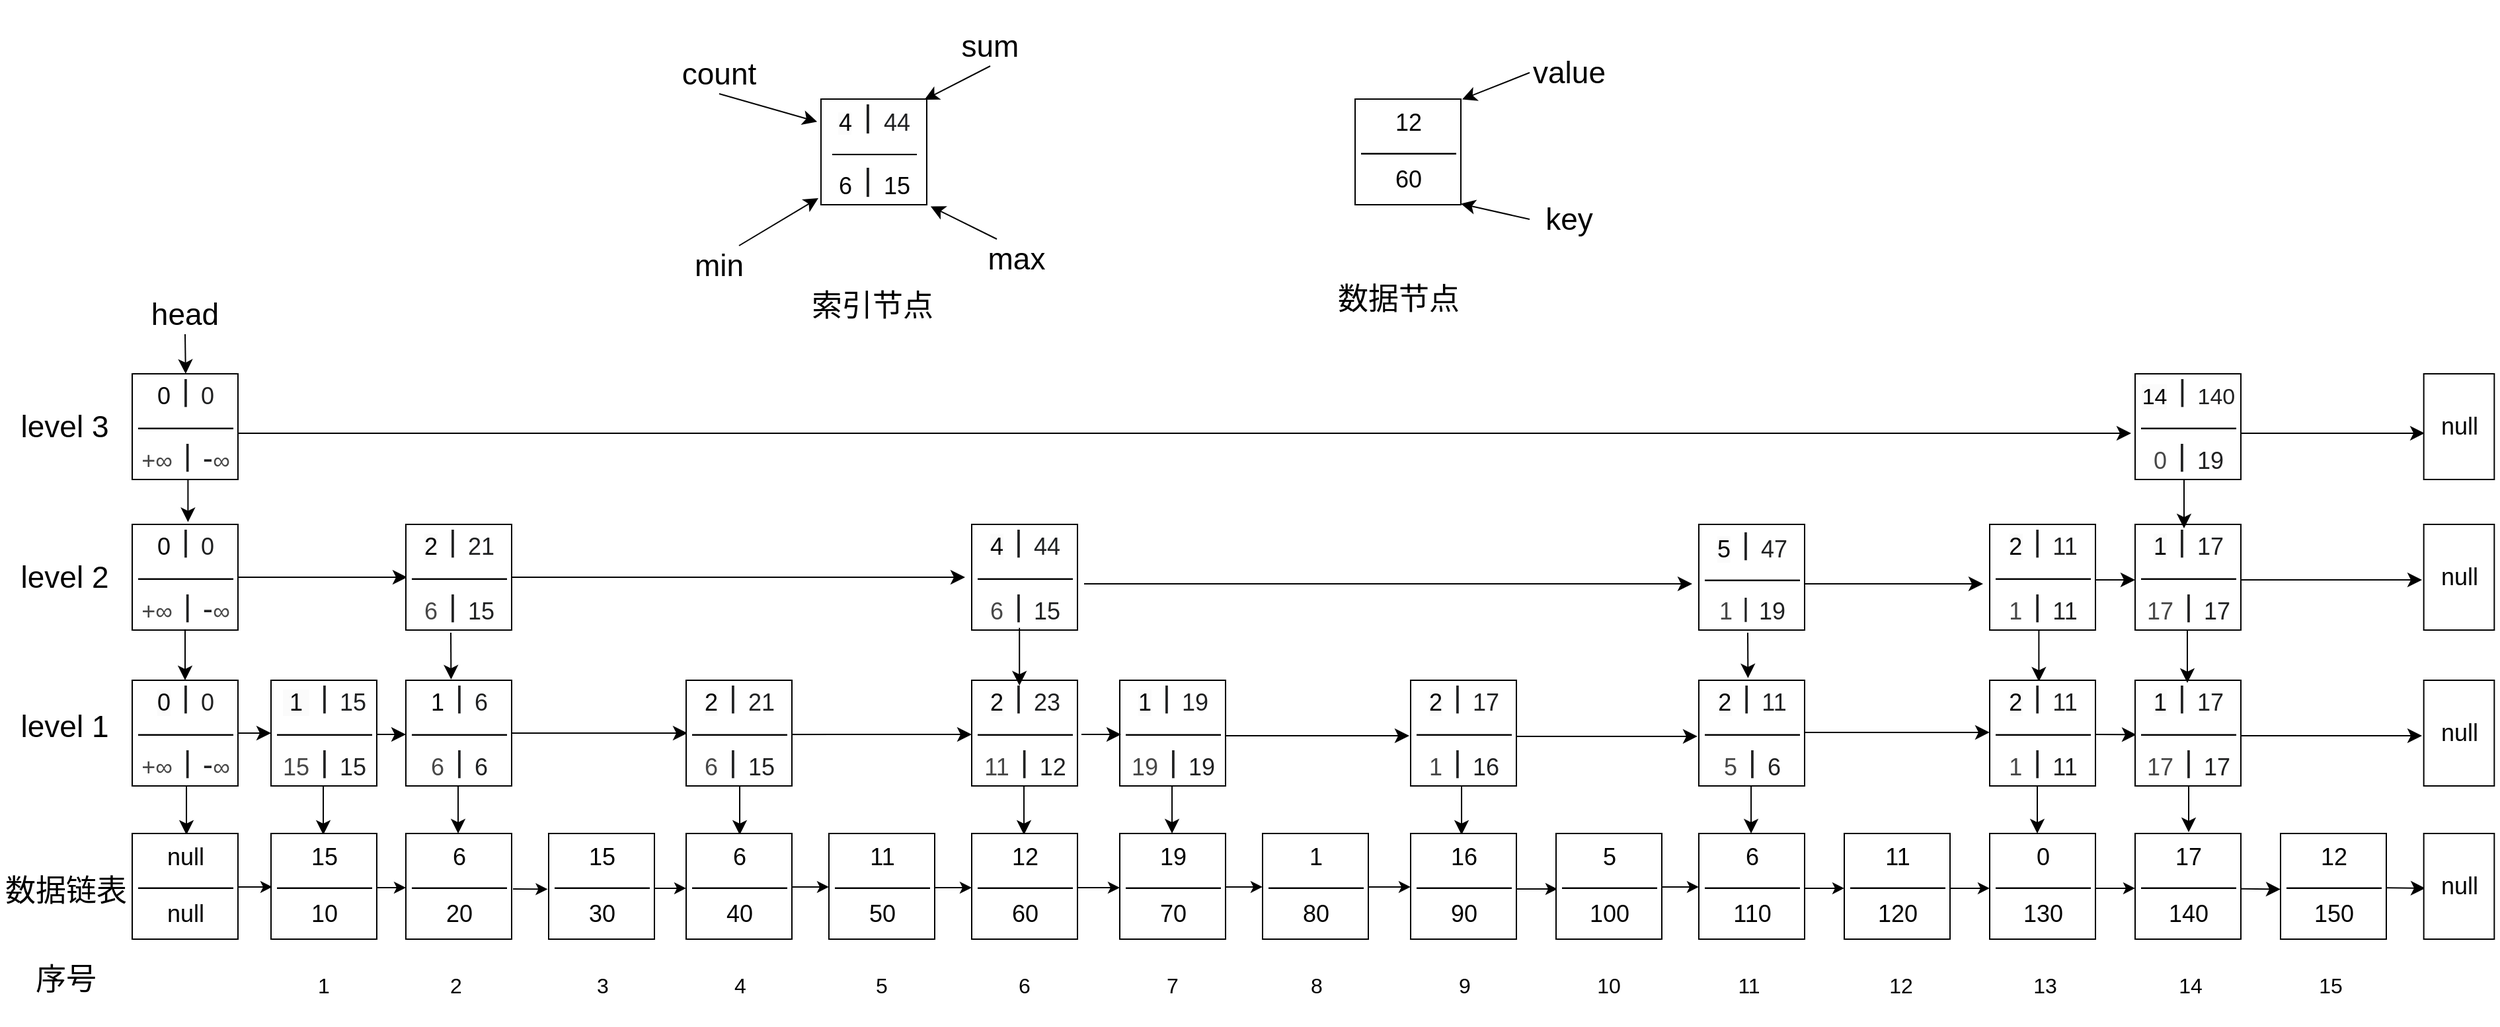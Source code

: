 <mxfile version="24.7.17">
  <diagram name="第 1 页" id="zdy73bDGHU6fEA5Vpddr">
    <mxGraphModel dx="1750" dy="1035" grid="1" gridSize="10" guides="1" tooltips="1" connect="1" arrows="1" fold="1" page="1" pageScale="1" pageWidth="827" pageHeight="1169" math="0" shadow="0">
      <root>
        <mxCell id="0" />
        <mxCell id="1" parent="0" />
        <mxCell id="KtM1gwVQeg2r9AHxviMZ-226" value="" style="endArrow=classic;html=1;rounded=0;exitX=0.5;exitY=0.937;exitDx=0;exitDy=0;exitPerimeter=0;endSize=8;" edge="1" parent="1">
          <mxGeometry width="50" height="50" relative="1" as="geometry">
            <mxPoint x="141.02" y="632" as="sourcePoint" />
            <mxPoint x="141.02" y="671" as="targetPoint" />
          </mxGeometry>
        </mxCell>
        <mxCell id="KtM1gwVQeg2r9AHxviMZ-225" value="" style="endArrow=classic;html=1;rounded=0;exitX=0.5;exitY=0.937;exitDx=0;exitDy=0;exitPerimeter=0;endSize=8;" edge="1" parent="1">
          <mxGeometry width="50" height="50" relative="1" as="geometry">
            <mxPoint x="244.52" y="632" as="sourcePoint" />
            <mxPoint x="244.52" y="671" as="targetPoint" />
          </mxGeometry>
        </mxCell>
        <mxCell id="KtM1gwVQeg2r9AHxviMZ-217" value="" style="endArrow=classic;html=1;rounded=0;exitX=0.5;exitY=0.937;exitDx=0;exitDy=0;exitPerimeter=0;endSize=8;" edge="1" parent="1">
          <mxGeometry width="50" height="50" relative="1" as="geometry">
            <mxPoint x="1324.52" y="631" as="sourcePoint" />
            <mxPoint x="1324.52" y="670" as="targetPoint" />
          </mxGeometry>
        </mxCell>
        <mxCell id="KtM1gwVQeg2r9AHxviMZ-219" value="" style="endArrow=classic;html=1;rounded=0;exitX=0.5;exitY=0.937;exitDx=0;exitDy=0;exitPerimeter=0;endSize=8;" edge="1" parent="1">
          <mxGeometry width="50" height="50" relative="1" as="geometry">
            <mxPoint x="1541" y="631" as="sourcePoint" />
            <mxPoint x="1541" y="670" as="targetPoint" />
          </mxGeometry>
        </mxCell>
        <mxCell id="KtM1gwVQeg2r9AHxviMZ-228" value="" style="endArrow=classic;html=1;rounded=0;exitX=0.5;exitY=0.937;exitDx=0;exitDy=0;exitPerimeter=0;endSize=8;" edge="1" parent="1">
          <mxGeometry width="50" height="50" relative="1" as="geometry">
            <mxPoint x="1655.52" y="630" as="sourcePoint" />
            <mxPoint x="1655.52" y="669" as="targetPoint" />
          </mxGeometry>
        </mxCell>
        <mxCell id="KtM1gwVQeg2r9AHxviMZ-216" value="" style="endArrow=classic;html=1;rounded=0;exitX=0.5;exitY=0.937;exitDx=0;exitDy=0;exitPerimeter=0;endSize=8;" edge="1" parent="1">
          <mxGeometry width="50" height="50" relative="1" as="geometry">
            <mxPoint x="1105.52" y="632" as="sourcePoint" />
            <mxPoint x="1105.52" y="671" as="targetPoint" />
          </mxGeometry>
        </mxCell>
        <mxCell id="KtM1gwVQeg2r9AHxviMZ-232" value="" style="endArrow=classic;html=1;rounded=0;exitX=0.5;exitY=0.937;exitDx=0;exitDy=0;exitPerimeter=0;endSize=8;" edge="1" parent="1">
          <mxGeometry width="50" height="50" relative="1" as="geometry">
            <mxPoint x="559.52" y="632" as="sourcePoint" />
            <mxPoint x="559.52" y="671" as="targetPoint" />
          </mxGeometry>
        </mxCell>
        <mxCell id="KtM1gwVQeg2r9AHxviMZ-227" value="" style="endArrow=classic;html=1;rounded=0;exitX=0.5;exitY=0.937;exitDx=0;exitDy=0;exitPerimeter=0;endSize=8;" edge="1" parent="1">
          <mxGeometry width="50" height="50" relative="1" as="geometry">
            <mxPoint x="774.52" y="632" as="sourcePoint" />
            <mxPoint x="774.52" y="671" as="targetPoint" />
          </mxGeometry>
        </mxCell>
        <mxCell id="KtM1gwVQeg2r9AHxviMZ-218" value="" style="endArrow=classic;html=1;rounded=0;exitX=0.5;exitY=0.937;exitDx=0;exitDy=0;exitPerimeter=0;endSize=8;" edge="1" parent="1">
          <mxGeometry width="50" height="50" relative="1" as="geometry">
            <mxPoint x="886.52" y="631" as="sourcePoint" />
            <mxPoint x="886.52" y="670" as="targetPoint" />
          </mxGeometry>
        </mxCell>
        <mxCell id="KtM1gwVQeg2r9AHxviMZ-214" value="" style="endArrow=classic;html=1;rounded=0;exitX=0.512;exitY=0.937;exitDx=0;exitDy=0;exitPerimeter=0;endSize=8;entryX=0.512;entryY=0.111;entryDx=0;entryDy=0;entryPerimeter=0;" edge="1" parent="1">
          <mxGeometry width="50" height="50" relative="1" as="geometry">
            <mxPoint x="1542.2" y="511.33" as="sourcePoint" />
            <mxPoint x="1542.2" y="554.99" as="targetPoint" />
          </mxGeometry>
        </mxCell>
        <mxCell id="KtM1gwVQeg2r9AHxviMZ-103" value="" style="endArrow=classic;html=1;rounded=0;endSize=8;jumpSize=13;entryX=0;entryY=0.5;entryDx=0;entryDy=0;fontFamily=Helvetica;" edge="1" parent="1">
          <mxGeometry width="50" height="50" relative="1" as="geometry">
            <mxPoint x="282" y="595" as="sourcePoint" />
            <mxPoint x="307" y="595" as="targetPoint" />
          </mxGeometry>
        </mxCell>
        <mxCell id="KtM1gwVQeg2r9AHxviMZ-170" value="" style="endArrow=classic;html=1;rounded=0;" edge="1" parent="1">
          <mxGeometry width="50" height="50" relative="1" as="geometry">
            <mxPoint x="1355" y="711.47" as="sourcePoint" />
            <mxPoint x="1395" y="711.47" as="targetPoint" />
          </mxGeometry>
        </mxCell>
        <mxCell id="KtM1gwVQeg2r9AHxviMZ-181" value="" style="endArrow=classic;html=1;rounded=0;" edge="1" parent="1">
          <mxGeometry width="50" height="50" relative="1" as="geometry">
            <mxPoint x="1138" y="712" as="sourcePoint" />
            <mxPoint x="1178" y="712" as="targetPoint" />
          </mxGeometry>
        </mxCell>
        <mxCell id="KtM1gwVQeg2r9AHxviMZ-173" value="" style="endArrow=classic;html=1;rounded=0;" edge="1" parent="1">
          <mxGeometry width="50" height="50" relative="1" as="geometry">
            <mxPoint x="1027" y="710.47" as="sourcePoint" />
            <mxPoint x="1067" y="710.47" as="targetPoint" />
          </mxGeometry>
        </mxCell>
        <mxCell id="KtM1gwVQeg2r9AHxviMZ-182" value="" style="endArrow=classic;html=1;rounded=0;" edge="1" parent="1">
          <mxGeometry width="50" height="50" relative="1" as="geometry">
            <mxPoint x="587" y="710.47" as="sourcePoint" />
            <mxPoint x="627" y="710.47" as="targetPoint" />
          </mxGeometry>
        </mxCell>
        <mxCell id="KtM1gwVQeg2r9AHxviMZ-157" value="" style="endArrow=classic;html=1;rounded=0;entryX=0.05;entryY=0.556;entryDx=0;entryDy=0;entryPerimeter=0;endSize=8;exitX=0.21;exitY=0.512;exitDx=0;exitDy=0;exitPerimeter=0;" edge="1" parent="1" source="KtM1gwVQeg2r9AHxviMZ-99">
          <mxGeometry width="50" height="50" relative="1" as="geometry">
            <mxPoint x="605" y="595" as="sourcePoint" />
            <mxPoint x="735" y="595.04" as="targetPoint" />
          </mxGeometry>
        </mxCell>
        <mxCell id="KtM1gwVQeg2r9AHxviMZ-168" value="" style="endArrow=classic;html=1;rounded=0;entryX=0.034;entryY=0.624;entryDx=0;entryDy=0;entryPerimeter=0;endSize=8;" edge="1" parent="1">
          <mxGeometry width="50" height="50" relative="1" as="geometry">
            <mxPoint x="1686.49" y="711.76" as="sourcePoint" />
            <mxPoint x="1725.003" y="712.24" as="targetPoint" />
          </mxGeometry>
        </mxCell>
        <mxCell id="KtM1gwVQeg2r9AHxviMZ-164" value="" style="endArrow=classic;html=1;rounded=0;exitX=0.85;exitY=0.555;exitDx=0;exitDy=0;entryX=0.034;entryY=0.624;entryDx=0;entryDy=0;entryPerimeter=0;exitPerimeter=0;endSize=8;" edge="1" parent="1">
          <mxGeometry width="50" height="50" relative="1" as="geometry">
            <mxPoint x="1684.97" y="596" as="sourcePoint" />
            <mxPoint x="1832.003" y="596.01" as="targetPoint" />
          </mxGeometry>
        </mxCell>
        <mxCell id="KtM1gwVQeg2r9AHxviMZ-163" value="" style="endArrow=classic;html=1;rounded=0;exitX=0.85;exitY=0.555;exitDx=0;exitDy=0;entryX=0.034;entryY=0.624;entryDx=0;entryDy=0;entryPerimeter=0;exitPerimeter=0;endSize=8;" edge="1" parent="1">
          <mxGeometry width="50" height="50" relative="1" as="geometry">
            <mxPoint x="1684.97" y="478" as="sourcePoint" />
            <mxPoint x="1832.003" y="478.01" as="targetPoint" />
          </mxGeometry>
        </mxCell>
        <mxCell id="KtM1gwVQeg2r9AHxviMZ-162" value="" style="endArrow=classic;html=1;rounded=0;entryX=0.35;entryY=0.5;entryDx=0;entryDy=0;entryPerimeter=0;endSize=8;" edge="1" parent="1">
          <mxGeometry width="50" height="50" relative="1" as="geometry">
            <mxPoint x="1570" y="478" as="sourcePoint" />
            <mxPoint x="1615" y="478" as="targetPoint" />
          </mxGeometry>
        </mxCell>
        <mxCell id="KtM1gwVQeg2r9AHxviMZ-161" value="" style="endArrow=classic;html=1;rounded=0;endSize=8;exitX=0.43;exitY=0.5;exitDx=0;exitDy=0;exitPerimeter=0;" edge="1" parent="1">
          <mxGeometry width="50" height="50" relative="1" as="geometry">
            <mxPoint x="1328.0" y="593.47" as="sourcePoint" />
            <mxPoint x="1505" y="593.47" as="targetPoint" />
          </mxGeometry>
        </mxCell>
        <mxCell id="KtM1gwVQeg2r9AHxviMZ-160" value="" style="endArrow=classic;html=1;rounded=0;endSize=8;exitX=0.43;exitY=0.5;exitDx=0;exitDy=0;exitPerimeter=0;" edge="1" parent="1">
          <mxGeometry width="50" height="50" relative="1" as="geometry">
            <mxPoint x="1107.0" y="596.47" as="sourcePoint" />
            <mxPoint x="1284" y="596.47" as="targetPoint" />
          </mxGeometry>
        </mxCell>
        <mxCell id="KtM1gwVQeg2r9AHxviMZ-159" value="" style="endArrow=classic;html=1;rounded=0;endSize=8;exitX=0.43;exitY=0.5;exitDx=0;exitDy=0;exitPerimeter=0;" edge="1" parent="1">
          <mxGeometry width="50" height="50" relative="1" as="geometry">
            <mxPoint x="889.0" y="596" as="sourcePoint" />
            <mxPoint x="1066" y="596" as="targetPoint" />
          </mxGeometry>
        </mxCell>
        <mxCell id="J-q6yY1MBjcJbUwqOQWw-177" value="" style="endArrow=classic;html=1;rounded=0;exitX=0.85;exitY=0.555;exitDx=0;exitDy=0;entryX=0.034;entryY=0.624;entryDx=0;entryDy=0;entryPerimeter=0;exitPerimeter=0;endSize=8;" parent="1" edge="1">
          <mxGeometry width="50" height="50" relative="1" as="geometry">
            <mxPoint x="1687" y="366.95" as="sourcePoint" />
            <mxPoint x="1834.033" y="366.96" as="targetPoint" />
          </mxGeometry>
        </mxCell>
        <mxCell id="KtM1gwVQeg2r9AHxviMZ-154" value="" style="endArrow=classic;html=1;rounded=0;entryX=0.05;entryY=0.556;entryDx=0;entryDy=0;entryPerimeter=0;endSize=8;" edge="1" parent="1" target="KtM1gwVQeg2r9AHxviMZ-128">
          <mxGeometry width="50" height="50" relative="1" as="geometry">
            <mxPoint x="1360" y="481" as="sourcePoint" />
            <mxPoint x="1530" y="411" as="targetPoint" />
          </mxGeometry>
        </mxCell>
        <mxCell id="KtM1gwVQeg2r9AHxviMZ-152" value="" style="endArrow=classic;html=1;rounded=0;entryX=0.05;entryY=0.5;entryDx=0;entryDy=0;entryPerimeter=0;endSize=8;" edge="1" parent="1" target="KtM1gwVQeg2r9AHxviMZ-146">
          <mxGeometry width="50" height="50" relative="1" as="geometry">
            <mxPoint x="347" y="476" as="sourcePoint" />
            <mxPoint x="580" y="411" as="targetPoint" />
          </mxGeometry>
        </mxCell>
        <mxCell id="KtM1gwVQeg2r9AHxviMZ-151" value="" style="endArrow=classic;html=1;rounded=0;endSize=8;" edge="1" parent="1">
          <mxGeometry width="50" height="50" relative="1" as="geometry">
            <mxPoint x="158" y="476" as="sourcePoint" />
            <mxPoint x="308" y="476" as="targetPoint" />
          </mxGeometry>
        </mxCell>
        <mxCell id="KtM1gwVQeg2r9AHxviMZ-150" value="" style="endArrow=classic;html=1;rounded=0;exitX=0.7;exitY=0.556;exitDx=0;exitDy=0;exitPerimeter=0;strokeWidth=1;endSize=8;" edge="1" parent="1">
          <mxGeometry width="50" height="50" relative="1" as="geometry">
            <mxPoint x="162" y="367.04" as="sourcePoint" />
            <mxPoint x="1612" y="367" as="targetPoint" />
          </mxGeometry>
        </mxCell>
        <mxCell id="KtM1gwVQeg2r9AHxviMZ-104" value="" style="endArrow=classic;html=1;rounded=0;endSize=8;jumpSize=13;exitX=0.83;exitY=0.5;exitDx=0;exitDy=0;exitPerimeter=0;entryX=0.11;entryY=0.5;entryDx=0;entryDy=0;entryPerimeter=0;fontFamily=Helvetica;" edge="1" parent="1" source="KtM1gwVQeg2r9AHxviMZ-102" target="KtM1gwVQeg2r9AHxviMZ-99">
          <mxGeometry width="50" height="50" relative="1" as="geometry">
            <mxPoint x="190" y="604" as="sourcePoint" />
            <mxPoint x="215" y="604" as="targetPoint" />
          </mxGeometry>
        </mxCell>
        <mxCell id="KtM1gwVQeg2r9AHxviMZ-86" value="" style="rounded=0;whiteSpace=wrap;html=1;fillColor=default;fontSize=18;fontFamily=Helvetica;" vertex="1" parent="1">
          <mxGeometry x="205" y="554" width="80" height="80" as="geometry" />
        </mxCell>
        <mxCell id="KtM1gwVQeg2r9AHxviMZ-87" value="&lt;div style=&quot;&quot;&gt;&lt;span style=&quot;font-size: 18px; text-align: start; background-color: rgb(251, 251, 251);&quot;&gt;&amp;nbsp;1&amp;nbsp;&lt;/span&gt;&lt;span style=&quot;text-wrap: wrap; color: rgb(32, 33, 34); text-align: start; background-color: rgb(255, 255, 255);&quot;&gt;&lt;font style=&quot;font-size: 23px;&quot;&gt;丨&lt;/font&gt;&lt;/span&gt;&lt;span style=&quot;font-size: 18px; text-wrap: wrap; color: rgb(32, 33, 34); text-align: start; background-color: rgb(255, 255, 255);&quot;&gt;15&lt;/span&gt;&lt;/div&gt;————&lt;br style=&quot;font-size: 18px;&quot;&gt;&lt;span style=&quot;text-wrap: wrap; text-align: start; background-color: rgb(255, 255, 255); font-size: 18px;&quot;&gt;&lt;font color=&quot;#474747&quot;&gt;15&lt;/font&gt;&lt;/span&gt;&lt;span style=&quot;text-wrap: wrap; color: rgb(32, 33, 34); text-align: start; background-color: rgb(255, 255, 255);&quot;&gt;&lt;font style=&quot;font-size: 23px;&quot;&gt;丨&lt;/font&gt;&lt;/span&gt;&lt;span style=&quot;text-wrap: wrap; color: rgb(32, 33, 34); text-align: start; background-color: rgb(255, 255, 255); font-size: 18px;&quot;&gt;15&lt;/span&gt;" style="text;html=1;align=center;verticalAlign=middle;resizable=0;points=[];autosize=1;strokeColor=none;fillColor=none;fontSize=18;strokeWidth=7;opacity=0;fontFamily=Helvetica;" vertex="1" parent="1">
          <mxGeometry x="195" y="549" width="100" height="90" as="geometry" />
        </mxCell>
        <mxCell id="J-q6yY1MBjcJbUwqOQWw-180" value="2" style="rounded=0;whiteSpace=wrap;html=1;fontSize=16;strokeColor=#FFFFFF;" parent="1" vertex="1">
          <mxGeometry x="320" y="755" width="50" height="60" as="geometry" />
        </mxCell>
        <mxCell id="J-q6yY1MBjcJbUwqOQWw-181" value="1" style="rounded=0;whiteSpace=wrap;html=1;fontSize=16;strokeColor=#FFFFFF;" parent="1" vertex="1">
          <mxGeometry x="220" y="755" width="50" height="60" as="geometry" />
        </mxCell>
        <mxCell id="J-q6yY1MBjcJbUwqOQWw-182" value="3" style="rounded=0;whiteSpace=wrap;html=1;fontSize=16;strokeColor=#FFFFFF;" parent="1" vertex="1">
          <mxGeometry x="431" y="755" width="50" height="60" as="geometry" />
        </mxCell>
        <mxCell id="J-q6yY1MBjcJbUwqOQWw-183" value="5" style="rounded=0;whiteSpace=wrap;html=1;fontSize=16;strokeColor=#FFFFFF;" parent="1" vertex="1">
          <mxGeometry x="642" y="755" width="50" height="60" as="geometry" />
        </mxCell>
        <mxCell id="J-q6yY1MBjcJbUwqOQWw-184" value="7" style="rounded=0;whiteSpace=wrap;html=1;fontSize=16;strokeColor=#FFFFFF;" parent="1" vertex="1">
          <mxGeometry x="862" y="755" width="50" height="60" as="geometry" />
        </mxCell>
        <mxCell id="J-q6yY1MBjcJbUwqOQWw-185" value="8" style="rounded=0;whiteSpace=wrap;html=1;fontSize=16;strokeColor=#FFFFFF;" parent="1" vertex="1">
          <mxGeometry x="971" y="755" width="50" height="60" as="geometry" />
        </mxCell>
        <mxCell id="J-q6yY1MBjcJbUwqOQWw-186" value="9" style="rounded=0;whiteSpace=wrap;html=1;fontSize=16;strokeColor=#FFFFFF;" parent="1" vertex="1">
          <mxGeometry x="1083" y="755" width="50" height="60" as="geometry" />
        </mxCell>
        <mxCell id="J-q6yY1MBjcJbUwqOQWw-187" value="12" style="rounded=0;whiteSpace=wrap;html=1;fontSize=16;strokeColor=#FFFFFF;" parent="1" vertex="1">
          <mxGeometry x="1413" y="755" width="50" height="60" as="geometry" />
        </mxCell>
        <mxCell id="J-q6yY1MBjcJbUwqOQWw-188" value="13" style="rounded=0;whiteSpace=wrap;html=1;fontSize=16;strokeColor=#FFFFFF;" parent="1" vertex="1">
          <mxGeometry x="1522" y="755" width="50" height="60" as="geometry" />
        </mxCell>
        <mxCell id="J-q6yY1MBjcJbUwqOQWw-189" value="15" style="rounded=0;whiteSpace=wrap;html=1;fontSize=16;strokeColor=#FFFFFF;" parent="1" vertex="1">
          <mxGeometry x="1738" y="755" width="50" height="60" as="geometry" />
        </mxCell>
        <mxCell id="J-q6yY1MBjcJbUwqOQWw-194" value="4" style="rounded=0;whiteSpace=wrap;html=1;fontSize=16;strokeColor=#FFFFFF;" parent="1" vertex="1">
          <mxGeometry x="535" y="755" width="50" height="60" as="geometry" />
        </mxCell>
        <mxCell id="J-q6yY1MBjcJbUwqOQWw-195" value="6" style="rounded=0;whiteSpace=wrap;html=1;fontSize=16;strokeColor=#FFFFFF;" parent="1" vertex="1">
          <mxGeometry x="750" y="755" width="50" height="60" as="geometry" />
        </mxCell>
        <mxCell id="J-q6yY1MBjcJbUwqOQWw-196" value="10" style="rounded=0;whiteSpace=wrap;html=1;fontSize=16;strokeColor=#FFFFFF;" parent="1" vertex="1">
          <mxGeometry x="1192" y="755" width="50" height="60" as="geometry" />
        </mxCell>
        <mxCell id="J-q6yY1MBjcJbUwqOQWw-197" value="11" style="rounded=0;whiteSpace=wrap;html=1;fontSize=16;strokeColor=#FFFFFF;" parent="1" vertex="1">
          <mxGeometry x="1298" y="755" width="50" height="60" as="geometry" />
        </mxCell>
        <mxCell id="J-q6yY1MBjcJbUwqOQWw-198" value="14" style="rounded=0;whiteSpace=wrap;html=1;fontSize=16;strokeColor=#FFFFFF;" parent="1" vertex="1">
          <mxGeometry x="1632" y="755" width="50" height="60" as="geometry" />
        </mxCell>
        <mxCell id="J-q6yY1MBjcJbUwqOQWw-62" style="edgeStyle=orthogonalEdgeStyle;rounded=0;orthogonalLoop=1;jettySize=auto;html=1;exitX=1;exitY=0.5;exitDx=0;exitDy=0;entryX=0;entryY=0.5;entryDx=0;entryDy=0;fontSize=16;" parent="1" target="J-q6yY1MBjcJbUwqOQWw-30" edge="1">
          <mxGeometry relative="1" as="geometry">
            <mxPoint x="1510.0" y="310" as="sourcePoint" />
          </mxGeometry>
        </mxCell>
        <mxCell id="J-q6yY1MBjcJbUwqOQWw-149" style="edgeStyle=orthogonalEdgeStyle;rounded=0;orthogonalLoop=1;jettySize=auto;html=1;exitX=1;exitY=0.5;exitDx=0;exitDy=0;entryX=0;entryY=0.5;entryDx=0;entryDy=0;fontSize=16;" parent="1" target="J-q6yY1MBjcJbUwqOQWw-124" edge="1">
          <mxGeometry relative="1" as="geometry">
            <mxPoint x="1270.0" y="370" as="sourcePoint" />
          </mxGeometry>
        </mxCell>
        <mxCell id="J-q6yY1MBjcJbUwqOQWw-150" style="edgeStyle=orthogonalEdgeStyle;rounded=0;orthogonalLoop=1;jettySize=auto;html=1;exitX=1;exitY=0.5;exitDx=0;exitDy=0;entryX=0;entryY=0.5;entryDx=0;entryDy=0;fontSize=16;" parent="1" source="J-q6yY1MBjcJbUwqOQWw-124" edge="1">
          <mxGeometry relative="1" as="geometry">
            <mxPoint x="1380.0" y="370" as="targetPoint" />
          </mxGeometry>
        </mxCell>
        <mxCell id="J-q6yY1MBjcJbUwqOQWw-152" style="edgeStyle=orthogonalEdgeStyle;rounded=0;orthogonalLoop=1;jettySize=auto;html=1;exitX=1;exitY=0.5;exitDx=0;exitDy=0;entryX=0;entryY=0.5;entryDx=0;entryDy=0;fontSize=16;" parent="1" target="J-q6yY1MBjcJbUwqOQWw-126" edge="1">
          <mxGeometry relative="1" as="geometry">
            <mxPoint x="1510.0" y="370" as="sourcePoint" />
          </mxGeometry>
        </mxCell>
        <mxCell id="J-q6yY1MBjcJbUwqOQWw-151" style="edgeStyle=orthogonalEdgeStyle;rounded=0;orthogonalLoop=1;jettySize=auto;html=1;exitX=1;exitY=0.5;exitDx=0;exitDy=0;entryX=0;entryY=0.5;entryDx=0;entryDy=0;fontSize=16;" parent="1" target="J-q6yY1MBjcJbUwqOQWw-125" edge="1">
          <mxGeometry relative="1" as="geometry">
            <mxPoint x="1430.0" y="370" as="sourcePoint" />
          </mxGeometry>
        </mxCell>
        <mxCell id="J-q6yY1MBjcJbUwqOQWw-154" value="level 1" style="text;html=1;strokeColor=none;fillColor=none;align=center;verticalAlign=middle;whiteSpace=wrap;rounded=0;fontSize=23;" parent="1" vertex="1">
          <mxGeometry x="10" y="574" width="78" height="30" as="geometry" />
        </mxCell>
        <mxCell id="J-q6yY1MBjcJbUwqOQWw-155" value="level 2" style="text;html=1;strokeColor=none;fillColor=none;align=center;verticalAlign=middle;whiteSpace=wrap;rounded=0;fontSize=23;" parent="1" vertex="1">
          <mxGeometry x="10" y="461" width="78" height="30" as="geometry" />
        </mxCell>
        <mxCell id="J-q6yY1MBjcJbUwqOQWw-156" value="level 3" style="text;html=1;strokeColor=none;fillColor=none;align=center;verticalAlign=middle;whiteSpace=wrap;rounded=0;fontSize=23;" parent="1" vertex="1">
          <mxGeometry x="10" y="362" width="78" as="geometry" />
        </mxCell>
        <mxCell id="J-q6yY1MBjcJbUwqOQWw-171" style="edgeStyle=orthogonalEdgeStyle;rounded=0;orthogonalLoop=1;jettySize=auto;html=1;exitX=0.5;exitY=1;exitDx=0;exitDy=0;endSize=8;" parent="1" source="J-q6yY1MBjcJbUwqOQWw-170" edge="1">
          <mxGeometry relative="1" as="geometry">
            <mxPoint x="140.429" y="322" as="targetPoint" />
          </mxGeometry>
        </mxCell>
        <mxCell id="J-q6yY1MBjcJbUwqOQWw-170" value="&lt;font style=&quot;font-size: 23px;&quot;&gt;head&lt;/font&gt;" style="text;html=1;strokeColor=none;fillColor=none;align=center;verticalAlign=middle;whiteSpace=wrap;rounded=0;" parent="1" vertex="1">
          <mxGeometry x="110" y="262" width="60" height="30" as="geometry" />
        </mxCell>
        <mxCell id="J-q6yY1MBjcJbUwqOQWw-172" value="&lt;font style=&quot;font-size: 23px;&quot;&gt;sum&lt;/font&gt;" style="text;html=1;strokeColor=none;fillColor=none;align=center;verticalAlign=middle;whiteSpace=wrap;rounded=0;" parent="1" vertex="1">
          <mxGeometry x="719" y="59" width="60" height="30" as="geometry" />
        </mxCell>
        <mxCell id="J-q6yY1MBjcJbUwqOQWw-173" value="&lt;font style=&quot;font-size: 23px;&quot;&gt;count&lt;/font&gt;" style="text;html=1;strokeColor=none;fillColor=none;align=center;verticalAlign=middle;whiteSpace=wrap;rounded=0;" parent="1" vertex="1">
          <mxGeometry x="514" y="80" width="60" height="30" as="geometry" />
        </mxCell>
        <mxCell id="J-q6yY1MBjcJbUwqOQWw-175" value="" style="endArrow=classic;html=1;rounded=0;exitX=0.5;exitY=1;exitDx=0;exitDy=0;entryX=0.925;entryY=0.061;entryDx=0;entryDy=0;entryPerimeter=0;endSize=8;" parent="1" source="J-q6yY1MBjcJbUwqOQWw-172" edge="1" target="KtM1gwVQeg2r9AHxviMZ-38">
          <mxGeometry width="50" height="50" relative="1" as="geometry">
            <mxPoint x="594" y="470" as="sourcePoint" />
            <mxPoint x="1104" y="170" as="targetPoint" />
          </mxGeometry>
        </mxCell>
        <mxCell id="J-q6yY1MBjcJbUwqOQWw-179" value="" style="endArrow=none;html=1;rounded=0;strokeColor=#FFFFFF;" parent="1" edge="1">
          <mxGeometry width="50" height="50" relative="1" as="geometry">
            <mxPoint x="1682.857" y="440" as="sourcePoint" />
            <mxPoint x="1680" y="40" as="targetPoint" />
          </mxGeometry>
        </mxCell>
        <mxCell id="fiorHoXb6eRYcX3km6B3-1" value="&lt;font style=&quot;font-size: 23px;&quot;&gt;数据链表&lt;/font&gt;" style="text;html=1;strokeColor=none;fillColor=none;align=center;verticalAlign=middle;whiteSpace=wrap;rounded=0;" parent="1" vertex="1">
          <mxGeometry y="698" width="100" height="30" as="geometry" />
        </mxCell>
        <mxCell id="fiorHoXb6eRYcX3km6B3-2" value="&lt;font style=&quot;font-size: 23px;&quot;&gt;序号&lt;/font&gt;" style="text;html=1;strokeColor=none;fillColor=none;align=center;verticalAlign=middle;whiteSpace=wrap;rounded=0;" parent="1" vertex="1">
          <mxGeometry x="20" y="765" width="60" height="30" as="geometry" />
        </mxCell>
        <mxCell id="KtM1gwVQeg2r9AHxviMZ-33" value="" style="group;fontSize=18;fontFamily=Helvetica;" vertex="1" connectable="0" parent="1">
          <mxGeometry x="200" y="665" width="95" height="90" as="geometry" />
        </mxCell>
        <mxCell id="KtM1gwVQeg2r9AHxviMZ-184" value="" style="endArrow=classic;html=1;rounded=0;" edge="1" parent="KtM1gwVQeg2r9AHxviMZ-33">
          <mxGeometry width="50" height="50" relative="1" as="geometry">
            <mxPoint x="67" y="46" as="sourcePoint" />
            <mxPoint x="107" y="46" as="targetPoint" />
          </mxGeometry>
        </mxCell>
        <mxCell id="KtM1gwVQeg2r9AHxviMZ-34" value="" style="rounded=0;whiteSpace=wrap;html=1;fillColor=default;fontSize=18;fontFamily=Helvetica;" vertex="1" parent="KtM1gwVQeg2r9AHxviMZ-33">
          <mxGeometry x="5" y="5" width="80" height="80" as="geometry" />
        </mxCell>
        <mxCell id="KtM1gwVQeg2r9AHxviMZ-35" value="15&lt;br style=&quot;font-size: 18px;&quot;&gt;————&lt;br style=&quot;font-size: 18px;&quot;&gt;&lt;div style=&quot;font-size: 18px;&quot;&gt;10&lt;/div&gt;" style="text;html=1;align=center;verticalAlign=middle;resizable=0;points=[];autosize=1;strokeColor=none;fillColor=none;fontSize=18;strokeWidth=7;opacity=0;fontFamily=Helvetica;" vertex="1" parent="KtM1gwVQeg2r9AHxviMZ-33">
          <mxGeometry x="-5" y="5" width="100" height="80" as="geometry" />
        </mxCell>
        <mxCell id="KtM1gwVQeg2r9AHxviMZ-36" value="" style="group" vertex="1" connectable="0" parent="1">
          <mxGeometry x="616" y="109" width="90" height="90" as="geometry" />
        </mxCell>
        <mxCell id="KtM1gwVQeg2r9AHxviMZ-37" value="" style="rounded=0;whiteSpace=wrap;html=1;fillColor=default;" vertex="1" parent="KtM1gwVQeg2r9AHxviMZ-36">
          <mxGeometry x="5" y="5" width="80" height="80" as="geometry" />
        </mxCell>
        <mxCell id="KtM1gwVQeg2r9AHxviMZ-38" value="&lt;div style=&quot;text-align: center;&quot;&gt;&lt;span style=&quot;text-align: start; background-color: rgb(251, 251, 251);&quot;&gt;&lt;font style=&quot;font-size: 18px;&quot;&gt;4&lt;/font&gt;&lt;/span&gt;&lt;span style=&quot;text-wrap: wrap; color: rgb(32, 33, 34); font-family: sans-serif; font-size: x-large; text-align: start; background-color: rgb(255, 255, 255);&quot;&gt;丨&lt;/span&gt;&lt;span style=&quot;text-wrap: wrap; color: rgb(32, 33, 34); font-family: sans-serif; text-align: start; background-color: rgb(255, 255, 255);&quot;&gt;&lt;font style=&quot;font-size: 18px;&quot;&gt;44&lt;/font&gt;&lt;/span&gt;&lt;/div&gt;————&lt;br style=&quot;font-size: 18px;&quot;&gt;&lt;font style=&quot;font-size: 18px;&quot;&gt;6&lt;/font&gt;&lt;span style=&quot;color: rgb(32, 33, 34); font-family: sans-serif; font-size: x-large; text-align: start; text-wrap: wrap; background-color: rgb(255, 255, 255);&quot;&gt;丨&lt;/span&gt;&lt;font style=&quot;font-size: 18px;&quot;&gt;15&lt;/font&gt;" style="text;html=1;align=center;verticalAlign=middle;resizable=0;points=[];autosize=1;strokeColor=none;fillColor=none;fontSize=16;strokeWidth=7;opacity=0;" vertex="1" parent="KtM1gwVQeg2r9AHxviMZ-36">
          <mxGeometry width="90" height="90" as="geometry" />
        </mxCell>
        <mxCell id="KtM1gwVQeg2r9AHxviMZ-40" value="" style="group;fontSize=18;fontFamily=Helvetica;" vertex="1" connectable="0" parent="1">
          <mxGeometry x="302" y="665" width="95" height="90" as="geometry" />
        </mxCell>
        <mxCell id="KtM1gwVQeg2r9AHxviMZ-41" value="" style="rounded=0;whiteSpace=wrap;html=1;fillColor=default;fontSize=18;fontFamily=Helvetica;" vertex="1" parent="KtM1gwVQeg2r9AHxviMZ-40">
          <mxGeometry x="5" y="5" width="80" height="80" as="geometry" />
        </mxCell>
        <mxCell id="KtM1gwVQeg2r9AHxviMZ-42" value="6&lt;br style=&quot;font-size: 18px;&quot;&gt;————&lt;br style=&quot;font-size: 18px;&quot;&gt;20" style="text;html=1;align=center;verticalAlign=middle;resizable=0;points=[];autosize=1;strokeColor=none;fillColor=none;fontSize=18;strokeWidth=7;opacity=0;fontFamily=Helvetica;" vertex="1" parent="KtM1gwVQeg2r9AHxviMZ-40">
          <mxGeometry x="-5" y="5" width="100" height="80" as="geometry" />
        </mxCell>
        <mxCell id="KtM1gwVQeg2r9AHxviMZ-43" value="" style="group;fontSize=18;fontFamily=Helvetica;" vertex="1" connectable="0" parent="1">
          <mxGeometry x="410" y="665" width="95" height="90" as="geometry" />
        </mxCell>
        <mxCell id="KtM1gwVQeg2r9AHxviMZ-177" value="" style="endArrow=classic;html=1;rounded=0;" edge="1" parent="KtM1gwVQeg2r9AHxviMZ-43">
          <mxGeometry width="50" height="50" relative="1" as="geometry">
            <mxPoint x="69" y="46.47" as="sourcePoint" />
            <mxPoint x="109" y="46.47" as="targetPoint" />
          </mxGeometry>
        </mxCell>
        <mxCell id="KtM1gwVQeg2r9AHxviMZ-44" value="" style="rounded=0;whiteSpace=wrap;html=1;fillColor=default;fontSize=18;fontFamily=Helvetica;" vertex="1" parent="KtM1gwVQeg2r9AHxviMZ-43">
          <mxGeometry x="5" y="5" width="80" height="80" as="geometry" />
        </mxCell>
        <mxCell id="KtM1gwVQeg2r9AHxviMZ-45" value="15&lt;br style=&quot;font-size: 18px;&quot;&gt;————&lt;br style=&quot;font-size: 18px;&quot;&gt;30" style="text;html=1;align=center;verticalAlign=middle;resizable=0;points=[];autosize=1;strokeColor=none;fillColor=none;fontSize=18;strokeWidth=7;opacity=0;fontFamily=Helvetica;" vertex="1" parent="KtM1gwVQeg2r9AHxviMZ-43">
          <mxGeometry x="-5" y="5" width="100" height="80" as="geometry" />
        </mxCell>
        <mxCell id="KtM1gwVQeg2r9AHxviMZ-46" value="" style="group;fontSize=18;fontFamily=Helvetica;" vertex="1" connectable="0" parent="1">
          <mxGeometry x="514" y="665" width="95" height="90" as="geometry" />
        </mxCell>
        <mxCell id="KtM1gwVQeg2r9AHxviMZ-47" value="" style="rounded=0;whiteSpace=wrap;html=1;fillColor=default;fontSize=18;fontFamily=Helvetica;" vertex="1" parent="KtM1gwVQeg2r9AHxviMZ-46">
          <mxGeometry x="5" y="5" width="80" height="80" as="geometry" />
        </mxCell>
        <mxCell id="KtM1gwVQeg2r9AHxviMZ-48" value="6&lt;br style=&quot;font-size: 18px;&quot;&gt;————&lt;br style=&quot;font-size: 18px;&quot;&gt;40" style="text;html=1;align=center;verticalAlign=middle;resizable=0;points=[];autosize=1;strokeColor=none;fillColor=none;fontSize=18;strokeWidth=7;opacity=0;fontFamily=Helvetica;" vertex="1" parent="KtM1gwVQeg2r9AHxviMZ-46">
          <mxGeometry x="-5" y="5" width="100" height="80" as="geometry" />
        </mxCell>
        <mxCell id="KtM1gwVQeg2r9AHxviMZ-49" value="" style="group;fontSize=18;fontFamily=Helvetica;" vertex="1" connectable="0" parent="1">
          <mxGeometry x="622" y="665" width="95" height="90" as="geometry" />
        </mxCell>
        <mxCell id="KtM1gwVQeg2r9AHxviMZ-172" value="" style="endArrow=classic;html=1;rounded=0;" edge="1" parent="KtM1gwVQeg2r9AHxviMZ-49">
          <mxGeometry width="50" height="50" relative="1" as="geometry">
            <mxPoint x="73" y="46" as="sourcePoint" />
            <mxPoint x="113" y="46" as="targetPoint" />
          </mxGeometry>
        </mxCell>
        <mxCell id="KtM1gwVQeg2r9AHxviMZ-50" value="" style="rounded=0;whiteSpace=wrap;html=1;fillColor=default;fontSize=18;fontFamily=Helvetica;" vertex="1" parent="KtM1gwVQeg2r9AHxviMZ-49">
          <mxGeometry x="5" y="5" width="80" height="80" as="geometry" />
        </mxCell>
        <mxCell id="KtM1gwVQeg2r9AHxviMZ-51" value="11&lt;br style=&quot;font-size: 18px;&quot;&gt;————&lt;br style=&quot;font-size: 18px;&quot;&gt;50" style="text;html=1;align=center;verticalAlign=middle;resizable=0;points=[];autosize=1;strokeColor=none;fillColor=none;fontSize=18;strokeWidth=7;opacity=0;fontFamily=Helvetica;" vertex="1" parent="KtM1gwVQeg2r9AHxviMZ-49">
          <mxGeometry x="-5" y="5" width="100" height="80" as="geometry" />
        </mxCell>
        <mxCell id="KtM1gwVQeg2r9AHxviMZ-52" value="" style="group;fontSize=18;fontFamily=Helvetica;" vertex="1" connectable="0" parent="1">
          <mxGeometry x="730" y="665" width="95" height="90" as="geometry" />
        </mxCell>
        <mxCell id="KtM1gwVQeg2r9AHxviMZ-175" value="" style="endArrow=classic;html=1;rounded=0;" edge="1" parent="KtM1gwVQeg2r9AHxviMZ-52">
          <mxGeometry width="50" height="50" relative="1" as="geometry">
            <mxPoint x="77" y="46" as="sourcePoint" />
            <mxPoint x="117" y="46" as="targetPoint" />
          </mxGeometry>
        </mxCell>
        <mxCell id="KtM1gwVQeg2r9AHxviMZ-53" value="" style="rounded=0;whiteSpace=wrap;html=1;fillColor=default;fontSize=18;fontFamily=Helvetica;" vertex="1" parent="KtM1gwVQeg2r9AHxviMZ-52">
          <mxGeometry x="5" y="5" width="80" height="80" as="geometry" />
        </mxCell>
        <mxCell id="KtM1gwVQeg2r9AHxviMZ-54" value="12&lt;br style=&quot;font-size: 18px;&quot;&gt;————&lt;br style=&quot;font-size: 18px;&quot;&gt;60" style="text;html=1;align=center;verticalAlign=middle;resizable=0;points=[];autosize=1;strokeColor=none;fillColor=none;fontSize=18;strokeWidth=7;opacity=0;fontFamily=Helvetica;" vertex="1" parent="KtM1gwVQeg2r9AHxviMZ-52">
          <mxGeometry x="-5" y="5" width="100" height="80" as="geometry" />
        </mxCell>
        <mxCell id="KtM1gwVQeg2r9AHxviMZ-55" value="" style="group;fontSize=18;fontFamily=Helvetica;" vertex="1" connectable="0" parent="1">
          <mxGeometry x="842" y="665" width="95" height="90" as="geometry" />
        </mxCell>
        <mxCell id="KtM1gwVQeg2r9AHxviMZ-171" value="" style="endArrow=classic;html=1;rounded=0;" edge="1" parent="KtM1gwVQeg2r9AHxviMZ-55">
          <mxGeometry width="50" height="50" relative="1" as="geometry">
            <mxPoint x="73" y="45.47" as="sourcePoint" />
            <mxPoint x="113" y="45.47" as="targetPoint" />
          </mxGeometry>
        </mxCell>
        <mxCell id="KtM1gwVQeg2r9AHxviMZ-56" value="" style="rounded=0;whiteSpace=wrap;html=1;fillColor=default;fontSize=18;fontFamily=Helvetica;" vertex="1" parent="KtM1gwVQeg2r9AHxviMZ-55">
          <mxGeometry x="5" y="5" width="80" height="80" as="geometry" />
        </mxCell>
        <mxCell id="KtM1gwVQeg2r9AHxviMZ-57" value="19&lt;br style=&quot;font-size: 18px;&quot;&gt;————&lt;br style=&quot;font-size: 18px;&quot;&gt;70" style="text;html=1;align=center;verticalAlign=middle;resizable=0;points=[];autosize=1;strokeColor=none;fillColor=none;fontSize=18;strokeWidth=7;opacity=0;fontFamily=Helvetica;" vertex="1" parent="KtM1gwVQeg2r9AHxviMZ-55">
          <mxGeometry x="-5" y="5" width="100" height="80" as="geometry" />
        </mxCell>
        <mxCell id="KtM1gwVQeg2r9AHxviMZ-58" value="" style="group;fontSize=18;fontFamily=Helvetica;" vertex="1" connectable="0" parent="1">
          <mxGeometry x="950" y="665" width="95" height="90" as="geometry" />
        </mxCell>
        <mxCell id="KtM1gwVQeg2r9AHxviMZ-59" value="" style="rounded=0;whiteSpace=wrap;html=1;fillColor=default;fontSize=18;fontFamily=Helvetica;" vertex="1" parent="KtM1gwVQeg2r9AHxviMZ-58">
          <mxGeometry x="5" y="5" width="80" height="80" as="geometry" />
        </mxCell>
        <mxCell id="KtM1gwVQeg2r9AHxviMZ-60" value="1&lt;br style=&quot;font-size: 18px;&quot;&gt;————&lt;br style=&quot;font-size: 18px;&quot;&gt;80" style="text;html=1;align=center;verticalAlign=middle;resizable=0;points=[];autosize=1;strokeColor=none;fillColor=none;fontSize=18;strokeWidth=7;opacity=0;fontFamily=Helvetica;" vertex="1" parent="KtM1gwVQeg2r9AHxviMZ-58">
          <mxGeometry x="-5" y="5" width="100" height="80" as="geometry" />
        </mxCell>
        <mxCell id="KtM1gwVQeg2r9AHxviMZ-61" value="" style="group;fontSize=18;fontFamily=Helvetica;" vertex="1" connectable="0" parent="1">
          <mxGeometry x="1062" y="665" width="95" height="90" as="geometry" />
        </mxCell>
        <mxCell id="KtM1gwVQeg2r9AHxviMZ-62" value="" style="rounded=0;whiteSpace=wrap;html=1;fillColor=default;fontSize=18;fontFamily=Helvetica;" vertex="1" parent="KtM1gwVQeg2r9AHxviMZ-61">
          <mxGeometry x="5" y="5" width="80" height="80" as="geometry" />
        </mxCell>
        <mxCell id="KtM1gwVQeg2r9AHxviMZ-63" value="16&lt;br style=&quot;font-size: 18px;&quot;&gt;————&lt;br style=&quot;font-size: 18px;&quot;&gt;90" style="text;html=1;align=center;verticalAlign=middle;resizable=0;points=[];autosize=1;strokeColor=none;fillColor=none;fontSize=18;strokeWidth=7;opacity=0;fontFamily=Helvetica;" vertex="1" parent="KtM1gwVQeg2r9AHxviMZ-61">
          <mxGeometry x="-5" y="5" width="100" height="80" as="geometry" />
        </mxCell>
        <mxCell id="KtM1gwVQeg2r9AHxviMZ-64" value="" style="group;fontSize=18;fontFamily=Helvetica;" vertex="1" connectable="0" parent="1">
          <mxGeometry x="1172" y="665" width="95" height="90" as="geometry" />
        </mxCell>
        <mxCell id="KtM1gwVQeg2r9AHxviMZ-174" value="" style="endArrow=classic;html=1;rounded=0;" edge="1" parent="KtM1gwVQeg2r9AHxviMZ-64">
          <mxGeometry width="50" height="50" relative="1" as="geometry">
            <mxPoint x="73" y="45.47" as="sourcePoint" />
            <mxPoint x="113" y="45.47" as="targetPoint" />
          </mxGeometry>
        </mxCell>
        <mxCell id="KtM1gwVQeg2r9AHxviMZ-65" value="" style="rounded=0;whiteSpace=wrap;html=1;fillColor=default;fontSize=18;fontFamily=Helvetica;" vertex="1" parent="KtM1gwVQeg2r9AHxviMZ-64">
          <mxGeometry x="5" y="5" width="80" height="80" as="geometry" />
        </mxCell>
        <mxCell id="KtM1gwVQeg2r9AHxviMZ-66" value="5&lt;br style=&quot;font-size: 18px;&quot;&gt;————&lt;br style=&quot;font-size: 18px;&quot;&gt;100" style="text;html=1;align=center;verticalAlign=middle;resizable=0;points=[];autosize=1;strokeColor=none;fillColor=none;fontSize=18;strokeWidth=7;opacity=0;fontFamily=Helvetica;" vertex="1" parent="KtM1gwVQeg2r9AHxviMZ-64">
          <mxGeometry x="-5" y="5" width="100" height="80" as="geometry" />
        </mxCell>
        <mxCell id="KtM1gwVQeg2r9AHxviMZ-67" value="" style="group;fontSize=18;fontFamily=Helvetica;" vertex="1" connectable="0" parent="1">
          <mxGeometry x="1280" y="665" width="95" height="90" as="geometry" />
        </mxCell>
        <mxCell id="KtM1gwVQeg2r9AHxviMZ-68" value="" style="rounded=0;whiteSpace=wrap;html=1;fillColor=default;fontSize=18;fontFamily=Helvetica;" vertex="1" parent="KtM1gwVQeg2r9AHxviMZ-67">
          <mxGeometry x="5" y="5" width="80" height="80" as="geometry" />
        </mxCell>
        <mxCell id="KtM1gwVQeg2r9AHxviMZ-69" value="6&lt;br style=&quot;font-size: 18px;&quot;&gt;————&lt;br style=&quot;font-size: 18px;&quot;&gt;110" style="text;html=1;align=center;verticalAlign=middle;resizable=0;points=[];autosize=1;strokeColor=none;fillColor=none;fontSize=18;strokeWidth=7;opacity=0;fontFamily=Helvetica;" vertex="1" parent="KtM1gwVQeg2r9AHxviMZ-67">
          <mxGeometry x="-5" y="5" width="100" height="80" as="geometry" />
        </mxCell>
        <mxCell id="KtM1gwVQeg2r9AHxviMZ-70" value="" style="group;fontSize=18;fontFamily=Helvetica;" vertex="1" connectable="0" parent="1">
          <mxGeometry x="1390" y="665" width="95" height="90" as="geometry" />
        </mxCell>
        <mxCell id="KtM1gwVQeg2r9AHxviMZ-185" value="" style="endArrow=classic;html=1;rounded=0;" edge="1" parent="KtM1gwVQeg2r9AHxviMZ-70">
          <mxGeometry width="50" height="50" relative="1" as="geometry">
            <mxPoint x="75" y="46.47" as="sourcePoint" />
            <mxPoint x="115" y="46.47" as="targetPoint" />
          </mxGeometry>
        </mxCell>
        <mxCell id="KtM1gwVQeg2r9AHxviMZ-71" value="" style="rounded=0;whiteSpace=wrap;html=1;fillColor=default;fontSize=18;fontFamily=Helvetica;" vertex="1" parent="KtM1gwVQeg2r9AHxviMZ-70">
          <mxGeometry x="5" y="5" width="80" height="80" as="geometry" />
        </mxCell>
        <mxCell id="KtM1gwVQeg2r9AHxviMZ-72" value="11&lt;br style=&quot;font-size: 18px;&quot;&gt;————&lt;br style=&quot;font-size: 18px;&quot;&gt;120" style="text;html=1;align=center;verticalAlign=middle;resizable=0;points=[];autosize=1;strokeColor=none;fillColor=none;fontSize=18;strokeWidth=7;opacity=0;fontFamily=Helvetica;" vertex="1" parent="KtM1gwVQeg2r9AHxviMZ-70">
          <mxGeometry x="-5" y="5" width="100" height="80" as="geometry" />
        </mxCell>
        <mxCell id="KtM1gwVQeg2r9AHxviMZ-73" value="" style="group;fontSize=18;fontFamily=Helvetica;" vertex="1" connectable="0" parent="1">
          <mxGeometry x="1500" y="665" width="95" height="90" as="geometry" />
        </mxCell>
        <mxCell id="KtM1gwVQeg2r9AHxviMZ-178" value="" style="endArrow=classic;html=1;rounded=0;" edge="1" parent="KtM1gwVQeg2r9AHxviMZ-73">
          <mxGeometry width="50" height="50" relative="1" as="geometry">
            <mxPoint x="75" y="46.47" as="sourcePoint" />
            <mxPoint x="115" y="46.47" as="targetPoint" />
          </mxGeometry>
        </mxCell>
        <mxCell id="KtM1gwVQeg2r9AHxviMZ-74" value="" style="rounded=0;whiteSpace=wrap;html=1;fillColor=default;fontSize=18;fontFamily=Helvetica;" vertex="1" parent="KtM1gwVQeg2r9AHxviMZ-73">
          <mxGeometry x="5" y="5" width="80" height="80" as="geometry" />
        </mxCell>
        <mxCell id="KtM1gwVQeg2r9AHxviMZ-75" value="0&lt;br style=&quot;font-size: 18px;&quot;&gt;————&lt;br style=&quot;font-size: 18px;&quot;&gt;130" style="text;html=1;align=center;verticalAlign=middle;resizable=0;points=[];autosize=1;strokeColor=none;fillColor=none;fontSize=18;strokeWidth=7;opacity=0;fontFamily=Helvetica;" vertex="1" parent="KtM1gwVQeg2r9AHxviMZ-73">
          <mxGeometry x="-5" y="5" width="100" height="80" as="geometry" />
        </mxCell>
        <mxCell id="KtM1gwVQeg2r9AHxviMZ-76" value="" style="group;fontSize=18;fontFamily=Helvetica;" vertex="1" connectable="0" parent="1">
          <mxGeometry x="1610" y="665" width="95" height="90" as="geometry" />
        </mxCell>
        <mxCell id="KtM1gwVQeg2r9AHxviMZ-77" value="" style="rounded=0;whiteSpace=wrap;html=1;fillColor=default;fontSize=18;fontFamily=Helvetica;" vertex="1" parent="KtM1gwVQeg2r9AHxviMZ-76">
          <mxGeometry x="5" y="5" width="80" height="80" as="geometry" />
        </mxCell>
        <mxCell id="KtM1gwVQeg2r9AHxviMZ-78" value="17&lt;br style=&quot;font-size: 18px;&quot;&gt;————&lt;br style=&quot;font-size: 18px;&quot;&gt;140" style="text;html=1;align=center;verticalAlign=middle;resizable=0;points=[];autosize=1;strokeColor=none;fillColor=none;fontSize=18;strokeWidth=7;opacity=0;fontFamily=Helvetica;" vertex="1" parent="KtM1gwVQeg2r9AHxviMZ-76">
          <mxGeometry x="-5" y="5" width="100" height="80" as="geometry" />
        </mxCell>
        <mxCell id="KtM1gwVQeg2r9AHxviMZ-79" value="" style="group;fontSize=18;fontFamily=Helvetica;" vertex="1" connectable="0" parent="1">
          <mxGeometry x="1720" y="665" width="95" height="90" as="geometry" />
        </mxCell>
        <mxCell id="KtM1gwVQeg2r9AHxviMZ-166" value="" style="endArrow=classic;html=1;rounded=0;entryX=0.034;entryY=0.624;entryDx=0;entryDy=0;entryPerimeter=0;endSize=8;" edge="1" parent="KtM1gwVQeg2r9AHxviMZ-79">
          <mxGeometry width="50" height="50" relative="1" as="geometry">
            <mxPoint x="76" y="46" as="sourcePoint" />
            <mxPoint x="114.513" y="46.48" as="targetPoint" />
          </mxGeometry>
        </mxCell>
        <mxCell id="KtM1gwVQeg2r9AHxviMZ-80" value="" style="rounded=0;whiteSpace=wrap;html=1;fillColor=default;fontSize=18;fontFamily=Helvetica;" vertex="1" parent="KtM1gwVQeg2r9AHxviMZ-79">
          <mxGeometry x="5" y="5" width="80" height="80" as="geometry" />
        </mxCell>
        <mxCell id="KtM1gwVQeg2r9AHxviMZ-81" value="12&lt;br style=&quot;font-size: 18px;&quot;&gt;————&lt;br style=&quot;font-size: 18px;&quot;&gt;150" style="text;html=1;align=center;verticalAlign=middle;resizable=0;points=[];autosize=1;strokeColor=none;fillColor=none;fontSize=18;strokeWidth=7;opacity=0;fontFamily=Helvetica;" vertex="1" parent="KtM1gwVQeg2r9AHxviMZ-79">
          <mxGeometry x="-5" y="5" width="100" height="80" as="geometry" />
        </mxCell>
        <mxCell id="KtM1gwVQeg2r9AHxviMZ-82" value="" style="group;fontSize=18;fontFamily=Helvetica;" vertex="1" connectable="0" parent="1">
          <mxGeometry x="1830" y="665" width="60" height="90" as="geometry" />
        </mxCell>
        <mxCell id="KtM1gwVQeg2r9AHxviMZ-83" value="" style="rounded=0;whiteSpace=wrap;html=1;fillColor=default;fontSize=18;fontFamily=Helvetica;" vertex="1" parent="KtM1gwVQeg2r9AHxviMZ-82">
          <mxGeometry x="3.333" y="5" width="53.333" height="80" as="geometry" />
        </mxCell>
        <mxCell id="KtM1gwVQeg2r9AHxviMZ-84" value="null" style="text;html=1;align=center;verticalAlign=middle;resizable=0;points=[];autosize=1;strokeColor=none;fillColor=none;fontSize=18;strokeWidth=7;opacity=0;fontFamily=Helvetica;" vertex="1" parent="KtM1gwVQeg2r9AHxviMZ-82">
          <mxGeometry x="5.333" y="25" width="50" height="40" as="geometry" />
        </mxCell>
        <mxCell id="KtM1gwVQeg2r9AHxviMZ-91" value="" style="endArrow=classic;html=1;rounded=0;endSize=8;jumpSize=13;entryX=0;entryY=0.5;entryDx=0;entryDy=0;fontFamily=Helvetica;" edge="1" parent="1" target="KtM1gwVQeg2r9AHxviMZ-86">
          <mxGeometry width="50" height="50" relative="1" as="geometry">
            <mxPoint x="180" y="594" as="sourcePoint" />
            <mxPoint x="210" y="509" as="targetPoint" />
          </mxGeometry>
        </mxCell>
        <mxCell id="KtM1gwVQeg2r9AHxviMZ-97" value="" style="group;fontSize=18;fontFamily=Helvetica;" vertex="1" connectable="0" parent="1">
          <mxGeometry x="514" y="549" width="95" height="90" as="geometry" />
        </mxCell>
        <mxCell id="KtM1gwVQeg2r9AHxviMZ-98" value="" style="rounded=0;whiteSpace=wrap;html=1;fillColor=default;fontSize=18;fontFamily=Helvetica;" vertex="1" parent="KtM1gwVQeg2r9AHxviMZ-97">
          <mxGeometry x="5" y="5" width="80" height="80" as="geometry" />
        </mxCell>
        <mxCell id="KtM1gwVQeg2r9AHxviMZ-99" value="&lt;div&gt;&lt;span style=&quot;text-align: start;&quot;&gt;&lt;font style=&quot;background-color: rgb(251, 251, 251);&quot;&gt;2&lt;/font&gt;&lt;font style=&quot;color: rgb(32, 33, 34); text-wrap: wrap; background-color: rgb(255, 255, 255); font-size: 23px;&quot;&gt;丨&lt;/font&gt;&lt;font style=&quot;color: rgb(32, 33, 34); text-wrap: wrap; background-color: rgb(255, 255, 255); font-size: 18px;&quot;&gt;21&lt;/font&gt;&lt;/span&gt;&lt;/div&gt;————&lt;br&gt;&lt;span style=&quot;text-wrap: wrap; text-align: start; background-color: rgb(255, 255, 255);&quot;&gt;&lt;font color=&quot;#474747&quot;&gt;6&lt;/font&gt;&lt;/span&gt;&lt;span style=&quot;text-wrap: wrap; color: rgb(32, 33, 34); text-align: start; background-color: rgb(255, 255, 255);&quot;&gt;&lt;font style=&quot;font-size: 23px;&quot;&gt;丨&lt;/font&gt;&lt;font style=&quot;font-size: 18px;&quot;&gt;15&lt;/font&gt;&lt;/span&gt;" style="text;html=1;align=center;verticalAlign=middle;resizable=0;points=[];autosize=1;strokeColor=none;fillColor=none;fontSize=18;strokeWidth=7;opacity=0;fontFamily=Helvetica;" vertex="1" parent="KtM1gwVQeg2r9AHxviMZ-97">
          <mxGeometry x="-5" width="100" height="90" as="geometry" />
        </mxCell>
        <mxCell id="KtM1gwVQeg2r9AHxviMZ-100" value="" style="group;fontSize=18;fontFamily=Helvetica;" vertex="1" connectable="0" parent="1">
          <mxGeometry x="302" y="549" width="95" height="90" as="geometry" />
        </mxCell>
        <mxCell id="KtM1gwVQeg2r9AHxviMZ-224" value="" style="endArrow=classic;html=1;rounded=0;exitX=0.5;exitY=0.937;exitDx=0;exitDy=0;exitPerimeter=0;endSize=8;" edge="1" parent="KtM1gwVQeg2r9AHxviMZ-100">
          <mxGeometry width="50" height="50" relative="1" as="geometry">
            <mxPoint x="44.52" y="82" as="sourcePoint" />
            <mxPoint x="44.52" y="121" as="targetPoint" />
          </mxGeometry>
        </mxCell>
        <mxCell id="KtM1gwVQeg2r9AHxviMZ-101" value="" style="rounded=0;whiteSpace=wrap;html=1;fillColor=default;fontSize=18;fontFamily=Helvetica;" vertex="1" parent="KtM1gwVQeg2r9AHxviMZ-100">
          <mxGeometry x="5" y="5" width="80" height="80" as="geometry" />
        </mxCell>
        <mxCell id="KtM1gwVQeg2r9AHxviMZ-102" value="&lt;div&gt;&lt;span style=&quot;text-align: start;&quot;&gt;1&lt;/span&gt;&lt;span style=&quot;text-wrap: wrap; color: rgb(32, 33, 34); text-align: start; background-color: rgb(255, 255, 255);&quot;&gt;&lt;font style=&quot;font-size: 23px;&quot;&gt;丨&lt;/font&gt;&lt;font style=&quot;font-size: 18px;&quot;&gt;6&lt;/font&gt;&lt;/span&gt;&lt;/div&gt;————&lt;br&gt;&lt;span style=&quot;text-wrap: wrap; text-align: start; background-color: rgb(255, 255, 255);&quot;&gt;&lt;font color=&quot;#474747&quot;&gt;6&lt;/font&gt;&lt;/span&gt;&lt;span style=&quot;text-wrap: wrap; color: rgb(32, 33, 34); text-align: start; background-color: rgb(255, 255, 255);&quot;&gt;&lt;font style=&quot;font-size: 23px;&quot;&gt;丨&lt;/font&gt;&lt;font style=&quot;font-size: 18px;&quot;&gt;6&lt;/font&gt;&lt;/span&gt;" style="text;html=1;align=center;verticalAlign=middle;resizable=0;points=[];autosize=1;strokeColor=none;fillColor=none;fontSize=18;strokeWidth=7;opacity=0;fontFamily=Helvetica;" vertex="1" parent="KtM1gwVQeg2r9AHxviMZ-100">
          <mxGeometry x="-5" width="100" height="90" as="geometry" />
        </mxCell>
        <mxCell id="KtM1gwVQeg2r9AHxviMZ-105" value="" style="group;fontSize=18;fontFamily=Helvetica;" vertex="1" connectable="0" parent="1">
          <mxGeometry x="730" y="549" width="95" height="90" as="geometry" />
        </mxCell>
        <mxCell id="KtM1gwVQeg2r9AHxviMZ-106" value="" style="rounded=0;whiteSpace=wrap;html=1;fillColor=default;fontSize=18;fontFamily=Helvetica;" vertex="1" parent="KtM1gwVQeg2r9AHxviMZ-105">
          <mxGeometry x="5" y="5" width="80" height="80" as="geometry" />
        </mxCell>
        <mxCell id="KtM1gwVQeg2r9AHxviMZ-107" value="&lt;div&gt;&lt;span style=&quot;text-align: start; background-color: rgb(251, 251, 251);&quot;&gt;2&lt;/span&gt;&lt;span style=&quot;text-wrap: wrap; color: rgb(32, 33, 34); text-align: start; background-color: rgb(255, 255, 255);&quot;&gt;&lt;font style=&quot;font-size: 23px;&quot;&gt;丨&lt;/font&gt;&lt;font style=&quot;font-size: 18px;&quot;&gt;23&lt;/font&gt;&lt;/span&gt;&lt;/div&gt;————&lt;br&gt;&lt;span style=&quot;text-wrap: wrap; text-align: start; background-color: rgb(255, 255, 255);&quot;&gt;&lt;font color=&quot;#474747&quot;&gt;11&lt;/font&gt;&lt;/span&gt;&lt;span style=&quot;text-wrap: wrap; color: rgb(32, 33, 34); text-align: start; background-color: rgb(255, 255, 255);&quot;&gt;&lt;font style=&quot;font-size: 23px;&quot;&gt;丨&lt;/font&gt;&lt;font style=&quot;font-size: 18px;&quot;&gt;12&lt;/font&gt;&lt;/span&gt;" style="text;html=1;align=center;verticalAlign=middle;resizable=0;points=[];autosize=1;strokeColor=none;fillColor=none;fontSize=18;strokeWidth=7;opacity=0;fontFamily=Helvetica;" vertex="1" parent="KtM1gwVQeg2r9AHxviMZ-105">
          <mxGeometry x="-5" width="100" height="90" as="geometry" />
        </mxCell>
        <mxCell id="KtM1gwVQeg2r9AHxviMZ-108" value="" style="group;fontSize=18;fontFamily=Helvetica;" vertex="1" connectable="0" parent="1">
          <mxGeometry x="842" y="549" width="95" height="90" as="geometry" />
        </mxCell>
        <mxCell id="KtM1gwVQeg2r9AHxviMZ-109" value="" style="rounded=0;whiteSpace=wrap;html=1;fillColor=default;fontSize=18;fontFamily=Helvetica;" vertex="1" parent="KtM1gwVQeg2r9AHxviMZ-108">
          <mxGeometry x="5" y="5" width="80" height="80" as="geometry" />
        </mxCell>
        <mxCell id="KtM1gwVQeg2r9AHxviMZ-110" value="&lt;div&gt;&lt;span style=&quot;text-align: start; background-color: rgb(251, 251, 251);&quot;&gt;1&lt;/span&gt;&lt;span style=&quot;text-wrap: wrap; color: rgb(32, 33, 34); text-align: start; background-color: rgb(255, 255, 255);&quot;&gt;&lt;font style=&quot;font-size: 23px;&quot;&gt;丨&lt;/font&gt;&lt;font style=&quot;font-size: 18px;&quot;&gt;19&lt;/font&gt;&lt;/span&gt;&lt;/div&gt;————&lt;br&gt;&lt;span style=&quot;text-wrap: wrap; text-align: start; background-color: rgb(255, 255, 255);&quot;&gt;&lt;font color=&quot;#474747&quot;&gt;19&lt;/font&gt;&lt;/span&gt;&lt;span style=&quot;text-wrap: wrap; color: rgb(32, 33, 34); text-align: start; background-color: rgb(255, 255, 255);&quot;&gt;&lt;font style=&quot;font-size: 23px;&quot;&gt;丨&lt;/font&gt;&lt;font style=&quot;font-size: 18px;&quot;&gt;19&lt;/font&gt;&lt;/span&gt;" style="text;html=1;align=center;verticalAlign=middle;resizable=0;points=[];autosize=1;strokeColor=none;fillColor=none;fontSize=18;strokeWidth=7;opacity=0;fontFamily=Helvetica;" vertex="1" parent="KtM1gwVQeg2r9AHxviMZ-108">
          <mxGeometry x="-5" width="100" height="90" as="geometry" />
        </mxCell>
        <mxCell id="KtM1gwVQeg2r9AHxviMZ-111" value="" style="group;fontSize=18;fontFamily=Helvetica;" vertex="1" connectable="0" parent="1">
          <mxGeometry x="1062" y="549" width="95" height="90" as="geometry" />
        </mxCell>
        <mxCell id="KtM1gwVQeg2r9AHxviMZ-112" value="" style="rounded=0;whiteSpace=wrap;html=1;fillColor=default;fontSize=18;fontFamily=Helvetica;" vertex="1" parent="KtM1gwVQeg2r9AHxviMZ-111">
          <mxGeometry x="5" y="5" width="80" height="80" as="geometry" />
        </mxCell>
        <mxCell id="KtM1gwVQeg2r9AHxviMZ-113" value="&lt;div&gt;&lt;span style=&quot;text-align: start; background-color: rgb(251, 251, 251);&quot;&gt;2&lt;/span&gt;&lt;span style=&quot;text-wrap: wrap; color: rgb(32, 33, 34); text-align: start; background-color: rgb(255, 255, 255);&quot;&gt;&lt;font style=&quot;font-size: 23px;&quot;&gt;丨&lt;/font&gt;&lt;font style=&quot;font-size: 18px;&quot;&gt;17&lt;/font&gt;&lt;/span&gt;&lt;/div&gt;————&lt;br&gt;&lt;span style=&quot;text-wrap: wrap; text-align: start; background-color: rgb(255, 255, 255);&quot;&gt;&lt;font color=&quot;#474747&quot;&gt;1&lt;/font&gt;&lt;/span&gt;&lt;span style=&quot;text-wrap: wrap; color: rgb(32, 33, 34); text-align: start; background-color: rgb(255, 255, 255);&quot;&gt;&lt;font style=&quot;font-size: 23px;&quot;&gt;丨&lt;/font&gt;&lt;font style=&quot;font-size: 18px;&quot;&gt;16&lt;/font&gt;&lt;/span&gt;" style="text;html=1;align=center;verticalAlign=middle;resizable=0;points=[];autosize=1;strokeColor=none;fillColor=none;fontSize=18;strokeWidth=7;opacity=0;fontFamily=Helvetica;" vertex="1" parent="KtM1gwVQeg2r9AHxviMZ-111">
          <mxGeometry x="-5" width="100" height="90" as="geometry" />
        </mxCell>
        <mxCell id="KtM1gwVQeg2r9AHxviMZ-114" value="" style="group;fontSize=18;fontFamily=Helvetica;" vertex="1" connectable="0" parent="1">
          <mxGeometry x="1280" y="549" width="95" height="90" as="geometry" />
        </mxCell>
        <mxCell id="KtM1gwVQeg2r9AHxviMZ-115" value="" style="rounded=0;whiteSpace=wrap;html=1;fillColor=default;fontSize=18;fontFamily=Helvetica;" vertex="1" parent="KtM1gwVQeg2r9AHxviMZ-114">
          <mxGeometry x="5" y="5" width="80" height="80" as="geometry" />
        </mxCell>
        <mxCell id="KtM1gwVQeg2r9AHxviMZ-116" value="&lt;div&gt;&lt;span style=&quot;text-align: start; background-color: rgb(251, 251, 251);&quot;&gt;2&lt;/span&gt;&lt;span style=&quot;text-wrap: wrap; color: rgb(32, 33, 34); text-align: start; background-color: rgb(255, 255, 255);&quot;&gt;&lt;font style=&quot;font-size: 23px;&quot;&gt;丨&lt;/font&gt;&lt;font style=&quot;font-size: 18px;&quot;&gt;11&lt;/font&gt;&lt;/span&gt;&lt;/div&gt;————&lt;br&gt;&lt;span style=&quot;text-wrap: wrap; text-align: start; background-color: rgb(255, 255, 255);&quot;&gt;&lt;font color=&quot;#474747&quot;&gt;5&lt;/font&gt;&lt;/span&gt;&lt;span style=&quot;text-wrap: wrap; color: rgb(32, 33, 34); text-align: start; background-color: rgb(255, 255, 255);&quot;&gt;&lt;font style=&quot;font-size: 23px;&quot;&gt;丨&lt;/font&gt;&lt;font style=&quot;font-size: 18px;&quot;&gt;6&lt;/font&gt;&lt;/span&gt;" style="text;html=1;align=center;verticalAlign=middle;resizable=0;points=[];autosize=1;strokeColor=none;fillColor=none;fontSize=18;strokeWidth=7;opacity=0;fontFamily=Helvetica;" vertex="1" parent="KtM1gwVQeg2r9AHxviMZ-114">
          <mxGeometry x="-5" width="100" height="90" as="geometry" />
        </mxCell>
        <mxCell id="KtM1gwVQeg2r9AHxviMZ-117" value="" style="group;fontSize=18;fontFamily=Helvetica;" vertex="1" connectable="0" parent="1">
          <mxGeometry x="1500" y="549" width="95" height="90" as="geometry" />
        </mxCell>
        <mxCell id="KtM1gwVQeg2r9AHxviMZ-165" value="" style="endArrow=classic;html=1;rounded=0;endSize=8;" edge="1" parent="KtM1gwVQeg2r9AHxviMZ-117">
          <mxGeometry width="50" height="50" relative="1" as="geometry">
            <mxPoint x="79" y="46" as="sourcePoint" />
            <mxPoint x="116" y="46.23" as="targetPoint" />
          </mxGeometry>
        </mxCell>
        <mxCell id="KtM1gwVQeg2r9AHxviMZ-118" value="" style="rounded=0;whiteSpace=wrap;html=1;fillColor=default;fontSize=18;fontFamily=Helvetica;" vertex="1" parent="KtM1gwVQeg2r9AHxviMZ-117">
          <mxGeometry x="5" y="5" width="80" height="80" as="geometry" />
        </mxCell>
        <mxCell id="KtM1gwVQeg2r9AHxviMZ-119" value="&lt;div&gt;&lt;span style=&quot;text-align: start; background-color: rgb(251, 251, 251);&quot;&gt;2&lt;/span&gt;&lt;span style=&quot;text-wrap: wrap; color: rgb(32, 33, 34); text-align: start; background-color: rgb(255, 255, 255);&quot;&gt;&lt;font style=&quot;font-size: 23px;&quot;&gt;丨&lt;/font&gt;&lt;font style=&quot;font-size: 18px;&quot;&gt;11&lt;/font&gt;&lt;/span&gt;&lt;/div&gt;————&lt;br&gt;&lt;span style=&quot;text-wrap: wrap; text-align: start; background-color: rgb(255, 255, 255);&quot;&gt;&lt;font style=&quot;&quot; color=&quot;#474747&quot;&gt;1&lt;/font&gt;&lt;font style=&quot;color: rgb(32, 33, 34); font-size: 23px;&quot;&gt;丨&lt;/font&gt;&lt;font style=&quot;color: rgb(32, 33, 34); font-size: 18px;&quot;&gt;11&lt;/font&gt;&lt;/span&gt;" style="text;html=1;align=center;verticalAlign=middle;resizable=0;points=[];autosize=1;strokeColor=none;fillColor=none;fontSize=18;strokeWidth=7;opacity=0;fontFamily=Helvetica;" vertex="1" parent="KtM1gwVQeg2r9AHxviMZ-117">
          <mxGeometry x="-5" width="100" height="90" as="geometry" />
        </mxCell>
        <mxCell id="KtM1gwVQeg2r9AHxviMZ-120" value="" style="group;fontSize=18;fontFamily=Helvetica;" vertex="1" connectable="0" parent="1">
          <mxGeometry x="1610" y="549" width="95" height="90" as="geometry" />
        </mxCell>
        <mxCell id="KtM1gwVQeg2r9AHxviMZ-121" value="" style="rounded=0;whiteSpace=wrap;html=1;fillColor=default;fontSize=18;fontFamily=Helvetica;" vertex="1" parent="KtM1gwVQeg2r9AHxviMZ-120">
          <mxGeometry x="5" y="5" width="80" height="80" as="geometry" />
        </mxCell>
        <mxCell id="KtM1gwVQeg2r9AHxviMZ-122" value="&lt;div&gt;&lt;span style=&quot;text-align: start;&quot;&gt;&lt;font style=&quot;background-color: rgb(251, 251, 251);&quot;&gt;1&lt;/font&gt;&lt;font style=&quot;color: rgb(32, 33, 34); text-wrap: wrap; background-color: rgb(255, 255, 255); font-size: 23px;&quot;&gt;丨&lt;/font&gt;&lt;span style=&quot;color: rgb(32, 33, 34); text-wrap: wrap; background-color: rgb(255, 255, 255);&quot;&gt;&lt;font style=&quot;font-size: 18px;&quot;&gt;17&lt;/font&gt;&lt;/span&gt;&lt;/span&gt;&lt;/div&gt;————&lt;br&gt;&lt;span style=&quot;text-wrap: wrap; text-align: start; background-color: rgb(255, 255, 255);&quot;&gt;&lt;font style=&quot;&quot; color=&quot;#474747&quot;&gt;17&lt;/font&gt;&lt;font style=&quot;color: rgb(32, 33, 34); font-size: 23px;&quot;&gt;丨&lt;/font&gt;&lt;font style=&quot;color: rgb(32, 33, 34); font-size: 18px;&quot;&gt;17&lt;/font&gt;&lt;/span&gt;" style="text;html=1;align=center;verticalAlign=middle;resizable=0;points=[];autosize=1;strokeColor=none;fillColor=none;fontSize=18;strokeWidth=7;opacity=0;fontFamily=Helvetica;" vertex="1" parent="KtM1gwVQeg2r9AHxviMZ-120">
          <mxGeometry x="-5" width="100" height="90" as="geometry" />
        </mxCell>
        <mxCell id="KtM1gwVQeg2r9AHxviMZ-123" value="" style="group;fontSize=18;fontFamily=Helvetica;" vertex="1" connectable="0" parent="1">
          <mxGeometry x="1610" y="431" width="95" height="90" as="geometry" />
        </mxCell>
        <mxCell id="KtM1gwVQeg2r9AHxviMZ-124" value="" style="rounded=0;whiteSpace=wrap;html=1;fillColor=default;fontSize=18;fontFamily=Helvetica;" vertex="1" parent="KtM1gwVQeg2r9AHxviMZ-123">
          <mxGeometry x="5" y="5" width="80" height="80" as="geometry" />
        </mxCell>
        <mxCell id="KtM1gwVQeg2r9AHxviMZ-125" value="&lt;div&gt;&lt;span style=&quot;text-align: start;&quot;&gt;&lt;font style=&quot;background-color: rgb(251, 251, 251);&quot;&gt;1&lt;/font&gt;&lt;font style=&quot;color: rgb(32, 33, 34); text-wrap: wrap; background-color: rgb(255, 255, 255); font-size: 23px;&quot;&gt;丨&lt;/font&gt;&lt;span style=&quot;color: rgb(32, 33, 34); text-wrap: wrap; background-color: rgb(255, 255, 255);&quot;&gt;&lt;font style=&quot;font-size: 18px;&quot;&gt;17&lt;/font&gt;&lt;/span&gt;&lt;/span&gt;&lt;/div&gt;————&lt;br&gt;&lt;span style=&quot;text-wrap: wrap; text-align: start; background-color: rgb(255, 255, 255);&quot;&gt;&lt;font style=&quot;&quot; color=&quot;#474747&quot;&gt;17&lt;/font&gt;&lt;font style=&quot;color: rgb(32, 33, 34); font-size: 23px;&quot;&gt;丨&lt;/font&gt;&lt;font style=&quot;color: rgb(32, 33, 34); font-size: 18px;&quot;&gt;17&lt;/font&gt;&lt;/span&gt;" style="text;html=1;align=center;verticalAlign=middle;resizable=0;points=[];autosize=1;strokeColor=none;fillColor=none;fontSize=18;strokeWidth=7;opacity=0;fontFamily=Helvetica;" vertex="1" parent="KtM1gwVQeg2r9AHxviMZ-123">
          <mxGeometry x="-5" width="100" height="90" as="geometry" />
        </mxCell>
        <mxCell id="KtM1gwVQeg2r9AHxviMZ-126" value="" style="group;fontSize=18;fontFamily=Helvetica;" vertex="1" connectable="0" parent="1">
          <mxGeometry x="1500" y="431" width="95" height="90" as="geometry" />
        </mxCell>
        <mxCell id="KtM1gwVQeg2r9AHxviMZ-127" value="" style="rounded=0;whiteSpace=wrap;html=1;fillColor=default;fontSize=18;fontFamily=Helvetica;" vertex="1" parent="KtM1gwVQeg2r9AHxviMZ-126">
          <mxGeometry x="5" y="5" width="80" height="80" as="geometry" />
        </mxCell>
        <mxCell id="KtM1gwVQeg2r9AHxviMZ-128" value="&lt;div&gt;&lt;span style=&quot;text-align: start; background-color: rgb(251, 251, 251);&quot;&gt;2&lt;/span&gt;&lt;span style=&quot;text-wrap: wrap; color: rgb(32, 33, 34); text-align: start; background-color: rgb(255, 255, 255);&quot;&gt;&lt;font style=&quot;font-size: 23px;&quot;&gt;丨&lt;/font&gt;&lt;font style=&quot;font-size: 18px;&quot;&gt;11&lt;/font&gt;&lt;/span&gt;&lt;/div&gt;————&lt;br&gt;&lt;span style=&quot;text-wrap: wrap; text-align: start; background-color: rgb(255, 255, 255);&quot;&gt;&lt;font style=&quot;&quot; color=&quot;#474747&quot;&gt;1&lt;/font&gt;&lt;font style=&quot;color: rgb(32, 33, 34); font-size: 23px;&quot;&gt;丨&lt;/font&gt;&lt;font style=&quot;color: rgb(32, 33, 34); font-size: 18px;&quot;&gt;11&lt;/font&gt;&lt;/span&gt;" style="text;html=1;align=center;verticalAlign=middle;resizable=0;points=[];autosize=1;strokeColor=none;fillColor=none;fontSize=18;strokeWidth=7;opacity=0;fontFamily=Helvetica;" vertex="1" parent="KtM1gwVQeg2r9AHxviMZ-126">
          <mxGeometry x="-5" width="100" height="90" as="geometry" />
        </mxCell>
        <mxCell id="KtM1gwVQeg2r9AHxviMZ-129" value="" style="group;fontSize=18;fontFamily=Helvetica;" vertex="1" connectable="0" parent="1">
          <mxGeometry x="1830" y="549" width="60" height="90" as="geometry" />
        </mxCell>
        <mxCell id="KtM1gwVQeg2r9AHxviMZ-130" value="" style="rounded=0;whiteSpace=wrap;html=1;fillColor=default;fontSize=18;fontFamily=Helvetica;" vertex="1" parent="KtM1gwVQeg2r9AHxviMZ-129">
          <mxGeometry x="3.333" y="5" width="53.333" height="80" as="geometry" />
        </mxCell>
        <mxCell id="KtM1gwVQeg2r9AHxviMZ-131" value="null" style="text;html=1;align=center;verticalAlign=middle;resizable=0;points=[];autosize=1;strokeColor=none;fillColor=none;fontSize=18;strokeWidth=7;opacity=0;fontFamily=Helvetica;" vertex="1" parent="KtM1gwVQeg2r9AHxviMZ-129">
          <mxGeometry x="5.333" y="25" width="50" height="40" as="geometry" />
        </mxCell>
        <mxCell id="KtM1gwVQeg2r9AHxviMZ-132" value="" style="group;fontSize=18;fontFamily=Helvetica;" vertex="1" connectable="0" parent="1">
          <mxGeometry x="1830" y="431" width="60" height="90" as="geometry" />
        </mxCell>
        <mxCell id="KtM1gwVQeg2r9AHxviMZ-133" value="" style="rounded=0;whiteSpace=wrap;html=1;fillColor=default;fontSize=18;fontFamily=Helvetica;" vertex="1" parent="KtM1gwVQeg2r9AHxviMZ-132">
          <mxGeometry x="3.333" y="5" width="53.333" height="80" as="geometry" />
        </mxCell>
        <mxCell id="KtM1gwVQeg2r9AHxviMZ-134" value="null" style="text;html=1;align=center;verticalAlign=middle;resizable=0;points=[];autosize=1;strokeColor=none;fillColor=none;fontSize=18;strokeWidth=7;opacity=0;fontFamily=Helvetica;" vertex="1" parent="KtM1gwVQeg2r9AHxviMZ-132">
          <mxGeometry x="5.333" y="25" width="50" height="40" as="geometry" />
        </mxCell>
        <mxCell id="KtM1gwVQeg2r9AHxviMZ-135" value="" style="group;fontSize=18;fontFamily=Helvetica;" vertex="1" connectable="0" parent="1">
          <mxGeometry x="1830" y="317" width="60" height="90" as="geometry" />
        </mxCell>
        <mxCell id="KtM1gwVQeg2r9AHxviMZ-136" value="" style="rounded=0;whiteSpace=wrap;html=1;fillColor=default;fontSize=18;fontFamily=Helvetica;" vertex="1" parent="KtM1gwVQeg2r9AHxviMZ-135">
          <mxGeometry x="3.333" y="5" width="53.333" height="80" as="geometry" />
        </mxCell>
        <mxCell id="KtM1gwVQeg2r9AHxviMZ-137" value="null" style="text;html=1;align=center;verticalAlign=middle;resizable=0;points=[];autosize=1;strokeColor=none;fillColor=none;fontSize=18;strokeWidth=7;opacity=0;fontFamily=Helvetica;" vertex="1" parent="KtM1gwVQeg2r9AHxviMZ-135">
          <mxGeometry x="5.333" y="25" width="50" height="40" as="geometry" />
        </mxCell>
        <mxCell id="KtM1gwVQeg2r9AHxviMZ-138" value="" style="group;fontSize=18;fontFamily=Helvetica;" vertex="1" connectable="0" parent="1">
          <mxGeometry x="1610" y="317" width="95" height="90" as="geometry" />
        </mxCell>
        <mxCell id="KtM1gwVQeg2r9AHxviMZ-139" value="" style="rounded=0;whiteSpace=wrap;html=1;fillColor=default;fontSize=18;fontFamily=Helvetica;" vertex="1" parent="KtM1gwVQeg2r9AHxviMZ-138">
          <mxGeometry x="5" y="5" width="80" height="80" as="geometry" />
        </mxCell>
        <mxCell id="KtM1gwVQeg2r9AHxviMZ-140" value="&lt;div&gt;&lt;span style=&quot;text-align: start;&quot;&gt;&lt;font style=&quot;background-color: rgb(251, 251, 251); font-size: 17px;&quot;&gt;14&lt;/font&gt;&lt;font style=&quot;color: rgb(32, 33, 34); text-wrap: wrap; background-color: rgb(255, 255, 255); font-size: 23px;&quot;&gt;丨&lt;/font&gt;&lt;span style=&quot;color: rgb(32, 33, 34); text-wrap: wrap; background-color: rgb(255, 255, 255);&quot;&gt;&lt;font style=&quot;font-size: 17px;&quot;&gt;140&lt;/font&gt;&lt;/span&gt;&lt;/span&gt;&lt;/div&gt;————&lt;br&gt;&lt;span style=&quot;text-wrap: wrap; text-align: start; background-color: rgb(255, 255, 255);&quot;&gt;&lt;font color=&quot;#474747&quot; style=&quot;&quot;&gt;0&lt;/font&gt;&lt;font style=&quot;color: rgb(32, 33, 34); font-size: 23px;&quot;&gt;丨&lt;/font&gt;&lt;font style=&quot;color: rgb(32, 33, 34); font-size: 18px;&quot;&gt;19&lt;/font&gt;&lt;/span&gt;" style="text;html=1;align=center;verticalAlign=middle;resizable=0;points=[];autosize=1;strokeColor=none;fillColor=none;fontSize=18;strokeWidth=7;opacity=0;fontFamily=Helvetica;" vertex="1" parent="KtM1gwVQeg2r9AHxviMZ-138">
          <mxGeometry x="-5" width="100" height="90" as="geometry" />
        </mxCell>
        <mxCell id="KtM1gwVQeg2r9AHxviMZ-22" value="" style="group;fontSize=18;fontFamily=Helvetica;" vertex="1" connectable="0" parent="1">
          <mxGeometry x="95" y="549" width="95" height="90" as="geometry" />
        </mxCell>
        <mxCell id="KtM1gwVQeg2r9AHxviMZ-20" value="" style="rounded=0;whiteSpace=wrap;html=1;fillColor=default;fontSize=18;fontFamily=Helvetica;" vertex="1" parent="KtM1gwVQeg2r9AHxviMZ-22">
          <mxGeometry x="5" y="5" width="80" height="80" as="geometry" />
        </mxCell>
        <mxCell id="KtM1gwVQeg2r9AHxviMZ-3" value="&lt;div style=&quot;text-align: center;&quot;&gt;&lt;span style=&quot;font-size: 18px; text-align: start; background-color: rgb(251, 251, 251);&quot;&gt;0&lt;/span&gt;&lt;span style=&quot;text-wrap: wrap; color: rgb(32, 33, 34); text-align: start; background-color: rgb(255, 255, 255);&quot;&gt;&lt;font style=&quot;font-size: 23px;&quot;&gt;丨&lt;/font&gt;&lt;/span&gt;&lt;span style=&quot;font-size: 18px; text-wrap: wrap; color: rgb(32, 33, 34); text-align: start; background-color: rgb(255, 255, 255);&quot;&gt;0&lt;/span&gt;&lt;/div&gt;&lt;font style=&quot;font-size: 18px;&quot;&gt;————&lt;/font&gt;&lt;br style=&quot;font-size: 18px;&quot;&gt;&lt;span style=&quot;color: rgb(71, 71, 71); text-align: start; text-wrap: wrap; background-color: rgb(255, 255, 255); font-size: 18px;&quot;&gt;+∞&lt;/span&gt;&lt;span style=&quot;color: rgb(32, 33, 34); text-align: start; text-wrap: wrap; background-color: rgb(255, 255, 255);&quot;&gt;&lt;font style=&quot;font-size: 23px;&quot;&gt;丨-&lt;/font&gt;&lt;/span&gt;&lt;span style=&quot;color: rgb(71, 71, 71); text-align: start; text-wrap: wrap; background-color: rgb(255, 255, 255); font-size: 18px;&quot;&gt;∞&lt;/span&gt;" style="text;html=1;align=center;verticalAlign=middle;resizable=0;points=[];autosize=1;strokeColor=none;fillColor=none;fontSize=18;strokeWidth=7;opacity=0;fontFamily=Helvetica;" vertex="1" parent="KtM1gwVQeg2r9AHxviMZ-22">
          <mxGeometry x="-5" width="100" height="90" as="geometry" />
        </mxCell>
        <mxCell id="KtM1gwVQeg2r9AHxviMZ-23" value="" style="group;fontSize=18;fontFamily=Helvetica;" vertex="1" connectable="0" parent="1">
          <mxGeometry x="95" y="665" width="95" height="90" as="geometry" />
        </mxCell>
        <mxCell id="KtM1gwVQeg2r9AHxviMZ-183" value="" style="endArrow=classic;html=1;rounded=0;" edge="1" parent="KtM1gwVQeg2r9AHxviMZ-23">
          <mxGeometry width="50" height="50" relative="1" as="geometry">
            <mxPoint x="71" y="45.47" as="sourcePoint" />
            <mxPoint x="111" y="45.47" as="targetPoint" />
          </mxGeometry>
        </mxCell>
        <mxCell id="KtM1gwVQeg2r9AHxviMZ-24" value="" style="rounded=0;whiteSpace=wrap;html=1;fillColor=default;fontSize=18;fontFamily=Helvetica;" vertex="1" parent="KtM1gwVQeg2r9AHxviMZ-23">
          <mxGeometry x="5" y="5" width="80" height="80" as="geometry" />
        </mxCell>
        <mxCell id="KtM1gwVQeg2r9AHxviMZ-25" value="null&lt;br style=&quot;font-size: 18px;&quot;&gt;————&lt;br style=&quot;font-size: 18px;&quot;&gt;null" style="text;html=1;align=center;verticalAlign=middle;resizable=0;points=[];autosize=1;strokeColor=none;fillColor=none;fontSize=18;strokeWidth=7;opacity=0;fontFamily=Helvetica;" vertex="1" parent="KtM1gwVQeg2r9AHxviMZ-23">
          <mxGeometry x="-5" y="5" width="100" height="80" as="geometry" />
        </mxCell>
        <mxCell id="KtM1gwVQeg2r9AHxviMZ-26" value="" style="group;fontSize=18;fontFamily=Helvetica;" vertex="1" connectable="0" parent="1">
          <mxGeometry x="95" y="431" width="95" height="90" as="geometry" />
        </mxCell>
        <mxCell id="KtM1gwVQeg2r9AHxviMZ-27" value="" style="rounded=0;whiteSpace=wrap;html=1;fillColor=default;fontSize=18;fontFamily=Helvetica;" vertex="1" parent="KtM1gwVQeg2r9AHxviMZ-26">
          <mxGeometry x="5" y="5" width="80" height="80" as="geometry" />
        </mxCell>
        <mxCell id="KtM1gwVQeg2r9AHxviMZ-28" value="&lt;div style=&quot;&quot;&gt;&lt;span style=&quot;font-size: 18px; text-align: start;&quot;&gt;0&lt;/span&gt;&lt;span style=&quot;text-wrap: wrap; color: rgb(32, 33, 34); text-align: start; background-color: rgb(255, 255, 255);&quot;&gt;&lt;font style=&quot;font-size: 23px;&quot;&gt;丨&lt;/font&gt;&lt;/span&gt;&lt;span style=&quot;font-size: 18px; text-wrap: wrap; color: rgb(32, 33, 34); text-align: start; background-color: rgb(255, 255, 255);&quot;&gt;0&lt;/span&gt;&lt;/div&gt;&lt;font style=&quot;font-size: 18px;&quot;&gt;————&lt;/font&gt;&lt;br style=&quot;font-size: 18px;&quot;&gt;&lt;span style=&quot;text-wrap: wrap; color: rgb(71, 71, 71); text-align: start; background-color: rgb(255, 255, 255); font-size: 18px;&quot;&gt;+∞&lt;/span&gt;&lt;span style=&quot;text-wrap: wrap; color: rgb(32, 33, 34); text-align: start; background-color: rgb(255, 255, 255);&quot;&gt;&lt;font style=&quot;font-size: 23px;&quot;&gt;丨-&lt;/font&gt;&lt;/span&gt;&lt;span style=&quot;text-wrap: wrap; color: rgb(71, 71, 71); text-align: start; background-color: rgb(255, 255, 255); font-size: 18px;&quot;&gt;∞&lt;/span&gt;" style="text;html=1;align=center;verticalAlign=middle;resizable=0;points=[];autosize=1;strokeColor=none;fillColor=none;fontSize=18;strokeWidth=7;opacity=0;fontFamily=Helvetica;" vertex="1" parent="KtM1gwVQeg2r9AHxviMZ-26">
          <mxGeometry x="-5" width="100" height="90" as="geometry" />
        </mxCell>
        <mxCell id="KtM1gwVQeg2r9AHxviMZ-29" value="" style="group;fontSize=18;fontFamily=Helvetica;" vertex="1" connectable="0" parent="1">
          <mxGeometry x="95" y="317" width="95" height="90" as="geometry" />
        </mxCell>
        <mxCell id="KtM1gwVQeg2r9AHxviMZ-30" value="" style="rounded=0;whiteSpace=wrap;html=1;fillColor=default;fontSize=18;fontFamily=Helvetica;" vertex="1" parent="KtM1gwVQeg2r9AHxviMZ-29">
          <mxGeometry x="5" y="5" width="80" height="80" as="geometry" />
        </mxCell>
        <mxCell id="KtM1gwVQeg2r9AHxviMZ-31" value="&lt;div style=&quot;&quot;&gt;&lt;span style=&quot;font-size: 18px; text-align: start;&quot;&gt;0&lt;/span&gt;&lt;span style=&quot;text-wrap: wrap; color: rgb(32, 33, 34); text-align: start; background-color: rgb(255, 255, 255);&quot;&gt;&lt;font style=&quot;font-size: 23px;&quot;&gt;丨&lt;/font&gt;&lt;/span&gt;&lt;span style=&quot;font-size: 18px; text-wrap: wrap; color: rgb(32, 33, 34); text-align: start; background-color: rgb(255, 255, 255);&quot;&gt;0&lt;/span&gt;&lt;/div&gt;&lt;font style=&quot;font-size: 18px;&quot;&gt;————&lt;/font&gt;&lt;br style=&quot;font-size: 18px;&quot;&gt;&lt;span style=&quot;text-wrap: wrap; color: rgb(71, 71, 71); text-align: start; background-color: rgb(255, 255, 255); font-size: 18px;&quot;&gt;+∞&lt;/span&gt;&lt;span style=&quot;text-wrap: wrap; color: rgb(32, 33, 34); text-align: start; background-color: rgb(255, 255, 255);&quot;&gt;&lt;font style=&quot;font-size: 23px;&quot;&gt;丨-&lt;/font&gt;&lt;/span&gt;&lt;span style=&quot;text-wrap: wrap; color: rgb(71, 71, 71); text-align: start; background-color: rgb(255, 255, 255); font-size: 18px;&quot;&gt;∞&lt;/span&gt;" style="text;html=1;align=center;verticalAlign=middle;resizable=0;points=[];autosize=1;strokeColor=none;fillColor=none;fontSize=18;strokeWidth=7;opacity=0;fontFamily=Helvetica;" vertex="1" parent="KtM1gwVQeg2r9AHxviMZ-29">
          <mxGeometry x="-5" width="100" height="90" as="geometry" />
        </mxCell>
        <mxCell id="KtM1gwVQeg2r9AHxviMZ-141" value="" style="group;fontSize=18;fontFamily=Helvetica;" vertex="1" connectable="0" parent="1">
          <mxGeometry x="302" y="431" width="95" height="90" as="geometry" />
        </mxCell>
        <mxCell id="KtM1gwVQeg2r9AHxviMZ-142" value="" style="rounded=0;whiteSpace=wrap;html=1;fillColor=default;fontSize=18;fontFamily=Helvetica;" vertex="1" parent="KtM1gwVQeg2r9AHxviMZ-141">
          <mxGeometry x="5" y="5" width="80" height="80" as="geometry" />
        </mxCell>
        <mxCell id="KtM1gwVQeg2r9AHxviMZ-143" value="&lt;div&gt;&lt;span style=&quot;text-align: start;&quot;&gt;&lt;font style=&quot;background-color: rgb(251, 251, 251);&quot;&gt;2&lt;/font&gt;&lt;font style=&quot;color: rgb(32, 33, 34); text-wrap: wrap; background-color: rgb(255, 255, 255); font-size: 23px;&quot;&gt;丨&lt;/font&gt;&lt;font style=&quot;color: rgb(32, 33, 34); text-wrap: wrap; background-color: rgb(255, 255, 255); font-size: 18px;&quot;&gt;21&lt;/font&gt;&lt;/span&gt;&lt;/div&gt;————&lt;br&gt;&lt;span style=&quot;text-wrap: wrap; text-align: start; background-color: rgb(255, 255, 255);&quot;&gt;&lt;font color=&quot;#474747&quot;&gt;6&lt;/font&gt;&lt;/span&gt;&lt;span style=&quot;text-wrap: wrap; color: rgb(32, 33, 34); text-align: start; background-color: rgb(255, 255, 255);&quot;&gt;&lt;font style=&quot;font-size: 23px;&quot;&gt;丨&lt;/font&gt;&lt;font style=&quot;font-size: 18px;&quot;&gt;15&lt;/font&gt;&lt;/span&gt;" style="text;html=1;align=center;verticalAlign=middle;resizable=0;points=[];autosize=1;strokeColor=none;fillColor=none;fontSize=18;strokeWidth=7;opacity=0;fontFamily=Helvetica;" vertex="1" parent="KtM1gwVQeg2r9AHxviMZ-141">
          <mxGeometry x="-5" width="100" height="90" as="geometry" />
        </mxCell>
        <mxCell id="KtM1gwVQeg2r9AHxviMZ-144" value="" style="group;fontSize=18;fontFamily=Helvetica;" vertex="1" connectable="0" parent="1">
          <mxGeometry x="730" y="431" width="95" height="90" as="geometry" />
        </mxCell>
        <mxCell id="KtM1gwVQeg2r9AHxviMZ-145" value="" style="rounded=0;whiteSpace=wrap;html=1;fillColor=default;fontSize=18;fontFamily=Helvetica;" vertex="1" parent="KtM1gwVQeg2r9AHxviMZ-144">
          <mxGeometry x="5" y="5" width="80" height="80" as="geometry" />
        </mxCell>
        <mxCell id="KtM1gwVQeg2r9AHxviMZ-146" value="&lt;div&gt;&lt;span style=&quot;text-align: start;&quot;&gt;&lt;font style=&quot;background-color: rgb(251, 251, 251);&quot;&gt;4&lt;/font&gt;&lt;font style=&quot;color: rgb(32, 33, 34); text-wrap: wrap; background-color: rgb(255, 255, 255); font-size: 23px;&quot;&gt;丨&lt;/font&gt;&lt;font style=&quot;color: rgb(32, 33, 34); text-wrap: wrap; background-color: rgb(255, 255, 255); font-size: 18px;&quot;&gt;44&lt;/font&gt;&lt;/span&gt;&lt;/div&gt;————&lt;br&gt;&lt;span style=&quot;text-wrap: wrap; text-align: start; background-color: rgb(255, 255, 255);&quot;&gt;&lt;font color=&quot;#474747&quot;&gt;6&lt;/font&gt;&lt;/span&gt;&lt;span style=&quot;text-wrap: wrap; color: rgb(32, 33, 34); text-align: start; background-color: rgb(255, 255, 255);&quot;&gt;&lt;font style=&quot;font-size: 23px;&quot;&gt;丨&lt;/font&gt;&lt;font style=&quot;font-size: 18px;&quot;&gt;15&lt;/font&gt;&lt;/span&gt;" style="text;html=1;align=center;verticalAlign=middle;resizable=0;points=[];autosize=1;strokeColor=none;fillColor=none;fontSize=18;strokeWidth=7;opacity=0;fontFamily=Helvetica;" vertex="1" parent="KtM1gwVQeg2r9AHxviMZ-144">
          <mxGeometry x="-5" width="100" height="90" as="geometry" />
        </mxCell>
        <mxCell id="KtM1gwVQeg2r9AHxviMZ-147" value="" style="group;fontSize=18;fontFamily=Helvetica;" vertex="1" connectable="0" parent="1">
          <mxGeometry x="1280" y="431" width="95" height="90" as="geometry" />
        </mxCell>
        <mxCell id="KtM1gwVQeg2r9AHxviMZ-148" value="" style="rounded=0;whiteSpace=wrap;html=1;fillColor=default;fontSize=18;fontFamily=Helvetica;" vertex="1" parent="KtM1gwVQeg2r9AHxviMZ-147">
          <mxGeometry x="5" y="5" width="80" height="80" as="geometry" />
        </mxCell>
        <mxCell id="KtM1gwVQeg2r9AHxviMZ-149" value="&lt;div&gt;&lt;span style=&quot;text-align: start;&quot;&gt;&lt;font style=&quot;background-color: rgb(251, 251, 251);&quot;&gt;5&lt;/font&gt;&lt;font style=&quot;color: rgb(32, 33, 34); text-wrap: wrap; background-color: rgb(255, 255, 255); font-size: 23px;&quot;&gt;丨&lt;/font&gt;&lt;font style=&quot;color: rgb(32, 33, 34); text-wrap: wrap; background-color: rgb(255, 255, 255); font-size: 18px;&quot;&gt;47&lt;/font&gt;&lt;/span&gt;&lt;/div&gt;————&lt;br&gt;&lt;span style=&quot;text-wrap: wrap; text-align: start; background-color: rgb(255, 255, 255);&quot;&gt;&lt;font color=&quot;#474747&quot; style=&quot;&quot;&gt;1&lt;/font&gt;&lt;font style=&quot;color: rgb(32, 33, 34); font-size: 20px;&quot;&gt;丨&lt;/font&gt;&lt;font style=&quot;color: rgb(32, 33, 34); font-size: 18px;&quot;&gt;19&lt;/font&gt;&lt;/span&gt;" style="text;html=1;align=center;verticalAlign=middle;resizable=0;points=[];autosize=1;strokeColor=none;fillColor=none;fontSize=18;strokeWidth=7;opacity=0;fontFamily=Helvetica;" vertex="1" parent="KtM1gwVQeg2r9AHxviMZ-147">
          <mxGeometry x="-5" width="100" height="90" as="geometry" />
        </mxCell>
        <mxCell id="KtM1gwVQeg2r9AHxviMZ-153" value="" style="endArrow=classic;html=1;rounded=0;entryX=0.05;entryY=0.556;entryDx=0;entryDy=0;entryPerimeter=0;endSize=8;" edge="1" parent="1" target="KtM1gwVQeg2r9AHxviMZ-149">
          <mxGeometry width="50" height="50" relative="1" as="geometry">
            <mxPoint x="820" y="481" as="sourcePoint" />
            <mxPoint x="740" y="486" as="targetPoint" />
          </mxGeometry>
        </mxCell>
        <mxCell id="KtM1gwVQeg2r9AHxviMZ-158" value="" style="endArrow=classic;html=1;rounded=0;entryX=0.13;entryY=0.556;entryDx=0;entryDy=0;entryPerimeter=0;endSize=8;" edge="1" parent="1">
          <mxGeometry width="50" height="50" relative="1" as="geometry">
            <mxPoint x="818" y="595" as="sourcePoint" />
            <mxPoint x="848.0" y="595.04" as="targetPoint" />
          </mxGeometry>
        </mxCell>
        <mxCell id="KtM1gwVQeg2r9AHxviMZ-176" value="" style="endArrow=classic;html=1;rounded=0;exitX=0.83;exitY=0.525;exitDx=0;exitDy=0;exitPerimeter=0;entryX=0.012;entryY=0.527;entryDx=0;entryDy=0;entryPerimeter=0;" edge="1" parent="1">
          <mxGeometry width="50" height="50" relative="1" as="geometry">
            <mxPoint x="388" y="712" as="sourcePoint" />
            <mxPoint x="414.2" y="712.16" as="targetPoint" />
          </mxGeometry>
        </mxCell>
        <mxCell id="KtM1gwVQeg2r9AHxviMZ-192" value="" style="endArrow=classic;html=1;rounded=0;exitX=0.5;exitY=1;exitDx=0;exitDy=0;entryX=0.023;entryY=0.246;entryDx=0;entryDy=0;entryPerimeter=0;endSize=8;" edge="1" parent="1" source="J-q6yY1MBjcJbUwqOQWw-173" target="KtM1gwVQeg2r9AHxviMZ-38">
          <mxGeometry width="50" height="50" relative="1" as="geometry">
            <mxPoint x="759" y="99" as="sourcePoint" />
            <mxPoint x="709" y="135" as="targetPoint" />
          </mxGeometry>
        </mxCell>
        <mxCell id="KtM1gwVQeg2r9AHxviMZ-193" value="&lt;font style=&quot;font-size: 23px;&quot;&gt;min&lt;/font&gt;" style="text;html=1;strokeColor=none;fillColor=none;align=center;verticalAlign=middle;whiteSpace=wrap;rounded=0;" vertex="1" parent="1">
          <mxGeometry x="514" y="225" width="60" height="30" as="geometry" />
        </mxCell>
        <mxCell id="KtM1gwVQeg2r9AHxviMZ-194" value="" style="endArrow=classic;html=1;rounded=0;exitX=0.75;exitY=0;exitDx=0;exitDy=0;endSize=8;" edge="1" parent="1" source="KtM1gwVQeg2r9AHxviMZ-193">
          <mxGeometry width="50" height="50" relative="1" as="geometry">
            <mxPoint x="554" y="120" as="sourcePoint" />
            <mxPoint x="619" y="189" as="targetPoint" />
          </mxGeometry>
        </mxCell>
        <mxCell id="KtM1gwVQeg2r9AHxviMZ-195" value="&lt;font style=&quot;font-size: 23px;&quot;&gt;max&lt;/font&gt;" style="text;html=1;strokeColor=none;fillColor=none;align=center;verticalAlign=middle;whiteSpace=wrap;rounded=0;" vertex="1" parent="1">
          <mxGeometry x="739" y="220" width="60" height="30" as="geometry" />
        </mxCell>
        <mxCell id="KtM1gwVQeg2r9AHxviMZ-196" value="" style="endArrow=classic;html=1;rounded=0;exitX=0.25;exitY=0;exitDx=0;exitDy=0;endSize=8;entryX=0.977;entryY=0.958;entryDx=0;entryDy=0;entryPerimeter=0;" edge="1" parent="1" source="KtM1gwVQeg2r9AHxviMZ-195" target="KtM1gwVQeg2r9AHxviMZ-38">
          <mxGeometry width="50" height="50" relative="1" as="geometry">
            <mxPoint x="569" y="235" as="sourcePoint" />
            <mxPoint x="629" y="199" as="targetPoint" />
          </mxGeometry>
        </mxCell>
        <mxCell id="KtM1gwVQeg2r9AHxviMZ-197" value="&lt;font style=&quot;font-size: 23px;&quot;&gt;索引节点&lt;/font&gt;" style="text;html=1;align=center;verticalAlign=middle;whiteSpace=wrap;rounded=0;" vertex="1" parent="1">
          <mxGeometry x="603" y="255" width="114" height="30" as="geometry" />
        </mxCell>
        <mxCell id="KtM1gwVQeg2r9AHxviMZ-198" value="" style="group;fontSize=18;fontFamily=Helvetica;" vertex="1" connectable="0" parent="1">
          <mxGeometry x="1020" y="109" width="95" height="90" as="geometry" />
        </mxCell>
        <mxCell id="KtM1gwVQeg2r9AHxviMZ-200" value="" style="rounded=0;whiteSpace=wrap;html=1;fillColor=default;fontSize=18;fontFamily=Helvetica;" vertex="1" parent="KtM1gwVQeg2r9AHxviMZ-198">
          <mxGeometry x="5" y="5" width="80" height="80" as="geometry" />
        </mxCell>
        <mxCell id="KtM1gwVQeg2r9AHxviMZ-201" value="12&lt;br style=&quot;font-size: 18px;&quot;&gt;————&lt;br style=&quot;font-size: 18px;&quot;&gt;60" style="text;html=1;align=center;verticalAlign=middle;resizable=0;points=[];autosize=1;strokeColor=none;fillColor=none;fontSize=18;strokeWidth=7;opacity=0;fontFamily=Helvetica;" vertex="1" parent="KtM1gwVQeg2r9AHxviMZ-198">
          <mxGeometry x="-5" y="5" width="100" height="80" as="geometry" />
        </mxCell>
        <mxCell id="KtM1gwVQeg2r9AHxviMZ-202" value="&lt;font style=&quot;font-size: 23px;&quot;&gt;数据节点&lt;/font&gt;" style="text;html=1;align=center;verticalAlign=middle;whiteSpace=wrap;rounded=0;" vertex="1" parent="1">
          <mxGeometry x="1001" y="250" width="114" height="30" as="geometry" />
        </mxCell>
        <mxCell id="KtM1gwVQeg2r9AHxviMZ-203" value="&lt;font style=&quot;font-size: 23px;&quot;&gt;key&lt;/font&gt;" style="text;html=1;strokeColor=none;fillColor=none;align=center;verticalAlign=middle;whiteSpace=wrap;rounded=0;" vertex="1" parent="1">
          <mxGeometry x="1157" y="190" width="60" height="30" as="geometry" />
        </mxCell>
        <mxCell id="KtM1gwVQeg2r9AHxviMZ-204" value="" style="endArrow=classic;html=1;rounded=0;exitX=0;exitY=0.5;exitDx=0;exitDy=0;endSize=8;entryX=0.9;entryY=0.991;entryDx=0;entryDy=0;entryPerimeter=0;" edge="1" parent="1" source="KtM1gwVQeg2r9AHxviMZ-203" target="KtM1gwVQeg2r9AHxviMZ-201">
          <mxGeometry width="50" height="50" relative="1" as="geometry">
            <mxPoint x="764" y="230" as="sourcePoint" />
            <mxPoint x="1100" y="184" as="targetPoint" />
          </mxGeometry>
        </mxCell>
        <mxCell id="KtM1gwVQeg2r9AHxviMZ-205" value="&lt;font style=&quot;font-size: 23px;&quot;&gt;value&lt;/font&gt;" style="text;html=1;strokeColor=none;fillColor=none;align=center;verticalAlign=middle;whiteSpace=wrap;rounded=0;" vertex="1" parent="1">
          <mxGeometry x="1157" y="79" width="60" height="30" as="geometry" />
        </mxCell>
        <mxCell id="KtM1gwVQeg2r9AHxviMZ-206" value="" style="endArrow=classic;html=1;rounded=0;exitX=0;exitY=0.5;exitDx=0;exitDy=0;entryX=0.91;entryY=0.003;entryDx=0;entryDy=0;entryPerimeter=0;endSize=8;" edge="1" parent="1" source="KtM1gwVQeg2r9AHxviMZ-205" target="KtM1gwVQeg2r9AHxviMZ-201">
          <mxGeometry width="50" height="50" relative="1" as="geometry">
            <mxPoint x="759" y="99" as="sourcePoint" />
            <mxPoint x="709" y="124" as="targetPoint" />
          </mxGeometry>
        </mxCell>
        <mxCell id="KtM1gwVQeg2r9AHxviMZ-207" value="" style="endArrow=classic;html=1;rounded=0;exitX=0.522;exitY=0.947;exitDx=0;exitDy=0;exitPerimeter=0;entryX=0.522;entryY=0.036;entryDx=0;entryDy=0;entryPerimeter=0;endSize=8;" edge="1" parent="1" source="KtM1gwVQeg2r9AHxviMZ-31" target="KtM1gwVQeg2r9AHxviMZ-28">
          <mxGeometry width="50" height="50" relative="1" as="geometry">
            <mxPoint x="880" y="391" as="sourcePoint" />
            <mxPoint x="930" y="341" as="targetPoint" />
          </mxGeometry>
        </mxCell>
        <mxCell id="KtM1gwVQeg2r9AHxviMZ-209" value="" style="endArrow=classic;html=1;rounded=0;exitX=0.47;exitY=0.964;exitDx=0;exitDy=0;exitPerimeter=0;entryX=0.47;entryY=0.111;entryDx=0;entryDy=0;entryPerimeter=0;endSize=8;" edge="1" parent="1">
          <mxGeometry width="50" height="50" relative="1" as="geometry">
            <mxPoint x="1652" y="401.76" as="sourcePoint" />
            <mxPoint x="1652" y="438.99" as="targetPoint" />
          </mxGeometry>
        </mxCell>
        <mxCell id="KtM1gwVQeg2r9AHxviMZ-210" value="" style="endArrow=classic;html=1;rounded=0;exitX=0.5;exitY=0.937;exitDx=0;exitDy=0;exitPerimeter=0;endSize=8;" edge="1" parent="1" source="KtM1gwVQeg2r9AHxviMZ-28">
          <mxGeometry width="50" height="50" relative="1" as="geometry">
            <mxPoint x="940" y="329" as="sourcePoint" />
            <mxPoint x="140" y="554" as="targetPoint" />
          </mxGeometry>
        </mxCell>
        <mxCell id="KtM1gwVQeg2r9AHxviMZ-211" value="" style="endArrow=classic;html=1;rounded=0;entryX=0.492;entryY=0.06;entryDx=0;entryDy=0;entryPerimeter=0;endSize=8;" edge="1" parent="1">
          <mxGeometry width="50" height="50" relative="1" as="geometry">
            <mxPoint x="341" y="518" as="sourcePoint" />
            <mxPoint x="341.2" y="553.4" as="targetPoint" />
          </mxGeometry>
        </mxCell>
        <mxCell id="KtM1gwVQeg2r9AHxviMZ-212" value="" style="endArrow=classic;html=1;rounded=0;exitX=0.461;exitY=0.937;exitDx=0;exitDy=0;exitPerimeter=0;endSize=8;entryX=0.461;entryY=0.111;entryDx=0;entryDy=0;entryPerimeter=0;" edge="1" parent="1">
          <mxGeometry width="50" height="50" relative="1" as="geometry">
            <mxPoint x="771.1" y="514.33" as="sourcePoint" />
            <mxPoint x="771.1" y="557.99" as="targetPoint" />
          </mxGeometry>
        </mxCell>
        <mxCell id="KtM1gwVQeg2r9AHxviMZ-213" value="" style="endArrow=classic;html=1;rounded=0;entryX=0.472;entryY=0.06;entryDx=0;entryDy=0;entryPerimeter=0;endSize=8;" edge="1" parent="1">
          <mxGeometry width="50" height="50" relative="1" as="geometry">
            <mxPoint x="1322" y="518" as="sourcePoint" />
            <mxPoint x="1322.2" y="552.4" as="targetPoint" />
          </mxGeometry>
        </mxCell>
        <mxCell id="KtM1gwVQeg2r9AHxviMZ-215" value="" style="endArrow=classic;html=1;rounded=0;exitX=0.505;exitY=0.978;exitDx=0;exitDy=0;exitPerimeter=0;endSize=8;entryX=0.505;entryY=0.111;entryDx=0;entryDy=0;entryPerimeter=0;" edge="1" parent="1">
          <mxGeometry width="50" height="50" relative="1" as="geometry">
            <mxPoint x="1654.5" y="516.02" as="sourcePoint" />
            <mxPoint x="1654.5" y="555.99" as="targetPoint" />
          </mxGeometry>
        </mxCell>
      </root>
    </mxGraphModel>
  </diagram>
</mxfile>
